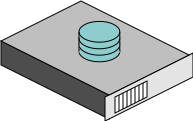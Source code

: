 <?xml version="1.0" encoding="UTF-8"?>
<dia:diagram xmlns:dia="http://www.lysator.liu.se/~alla/dia/">
  <dia:layer name="Server - 1U" visible="false" connectable="false">
    <dia:object type="Standard - Line" version="0" id="O0">
      <dia:attribute name="obj_pos">
        <dia:point val="5.3,7.3"/>
      </dia:attribute>
      <dia:attribute name="obj_bb">
        <dia:rectangle val="5.3,6.1;5.3,7.3"/>
      </dia:attribute>
      <dia:attribute name="conn_endpoints">
        <dia:point val="5.3,7.3"/>
        <dia:point val="5.3,6.1"/>
      </dia:attribute>
      <dia:attribute name="numcp">
        <dia:int val="1"/>
      </dia:attribute>
      <dia:attribute name="line_color">
        <dia:color val="#ffffffff"/>
      </dia:attribute>
      <dia:attribute name="line_width">
        <dia:real val="2.986e-38"/>
      </dia:attribute>
      <dia:connections>
        <dia:connection handle="0" to="O5" connection="6"/>
        <dia:connection handle="1" to="O5" connection="0"/>
      </dia:connections>
    </dia:object>
    <dia:object type="Standard - Polygon" version="0" id="O1">
      <dia:attribute name="obj_pos">
        <dia:point val="0.1,3.3"/>
      </dia:attribute>
      <dia:attribute name="obj_bb">
        <dia:rectangle val="0.1,3.3;5.5,6.4"/>
      </dia:attribute>
      <dia:attribute name="poly_points">
        <dia:point val="0.1,3.3"/>
        <dia:point val="5.5,6"/>
        <dia:point val="5.5,6.4"/>
        <dia:point val="0.1,3.7"/>
      </dia:attribute>
      <dia:attribute name="line_width">
        <dia:real val="0"/>
      </dia:attribute>
      <dia:attribute name="inner_color">
        <dia:color val="#4d4d4dff"/>
      </dia:attribute>
      <dia:attribute name="show_background">
        <dia:boolean val="true"/>
      </dia:attribute>
    </dia:object>
    <dia:object type="Standard - Polygon" version="0" id="O2">
      <dia:attribute name="obj_pos">
        <dia:point val="0.1,3.3"/>
      </dia:attribute>
      <dia:attribute name="obj_bb">
        <dia:rectangle val="0.1,1.3;9.5,6"/>
      </dia:attribute>
      <dia:attribute name="poly_points">
        <dia:point val="0.1,3.3"/>
        <dia:point val="4.1,1.3"/>
        <dia:point val="9.5,4"/>
        <dia:point val="5.5,6"/>
      </dia:attribute>
      <dia:attribute name="line_width">
        <dia:real val="0"/>
      </dia:attribute>
      <dia:attribute name="inner_color">
        <dia:color val="#bfbfbfff"/>
      </dia:attribute>
      <dia:attribute name="show_background">
        <dia:boolean val="true"/>
      </dia:attribute>
    </dia:object>
    <dia:object type="Standard - Polygon" version="0" id="O3">
      <dia:attribute name="obj_pos">
        <dia:point val="5.3,6.1"/>
      </dia:attribute>
      <dia:attribute name="obj_bb">
        <dia:rectangle val="5.3,3.9;9.7,6.5"/>
      </dia:attribute>
      <dia:attribute name="poly_points">
        <dia:point val="5.3,6.1"/>
        <dia:point val="9.7,3.9"/>
        <dia:point val="9.7,4.3"/>
        <dia:point val="5.3,6.5"/>
      </dia:attribute>
      <dia:attribute name="line_width">
        <dia:real val="0"/>
      </dia:attribute>
      <dia:attribute name="inner_color">
        <dia:color val="#e5e5e5ff"/>
      </dia:attribute>
      <dia:attribute name="show_background">
        <dia:boolean val="true"/>
      </dia:attribute>
    </dia:object>
  </dia:layer>
  <dia:layer name="Server - 3U" visible="true" connectable="true">
    <dia:object type="Standard - Polygon" version="0" id="O4">
      <dia:attribute name="obj_pos">
        <dia:point val="0.1,3.3"/>
      </dia:attribute>
      <dia:attribute name="obj_bb">
        <dia:rectangle val="0.1,3.3;5.5,7.2"/>
      </dia:attribute>
      <dia:attribute name="poly_points">
        <dia:point val="0.1,3.3"/>
        <dia:point val="5.5,6"/>
        <dia:point val="5.5,7.2"/>
        <dia:point val="0.1,4.5"/>
      </dia:attribute>
      <dia:attribute name="line_width">
        <dia:real val="0"/>
      </dia:attribute>
      <dia:attribute name="inner_color">
        <dia:color val="#4d4d4dff"/>
      </dia:attribute>
      <dia:attribute name="show_background">
        <dia:boolean val="true"/>
      </dia:attribute>
    </dia:object>
    <dia:object type="Standard - Polygon" version="0" id="O5">
      <dia:attribute name="obj_pos">
        <dia:point val="5.3,6.1"/>
      </dia:attribute>
      <dia:attribute name="obj_bb">
        <dia:rectangle val="5.3,3.9;9.7,7.3"/>
      </dia:attribute>
      <dia:attribute name="poly_points">
        <dia:point val="5.3,6.1"/>
        <dia:point val="9.7,3.9"/>
        <dia:point val="9.7,5.1"/>
        <dia:point val="5.3,7.3"/>
      </dia:attribute>
      <dia:attribute name="line_width">
        <dia:real val="0"/>
      </dia:attribute>
      <dia:attribute name="inner_color">
        <dia:color val="#e5e5e5ff"/>
      </dia:attribute>
      <dia:attribute name="show_background">
        <dia:boolean val="true"/>
      </dia:attribute>
    </dia:object>
    <dia:object type="Standard - Polygon" version="0" id="O6">
      <dia:attribute name="obj_pos">
        <dia:point val="0.1,3.3"/>
      </dia:attribute>
      <dia:attribute name="obj_bb">
        <dia:rectangle val="0.1,1.3;9.5,6"/>
      </dia:attribute>
      <dia:attribute name="poly_points">
        <dia:point val="0.1,3.3"/>
        <dia:point val="4.1,1.3"/>
        <dia:point val="9.5,4"/>
        <dia:point val="5.5,6"/>
      </dia:attribute>
      <dia:attribute name="line_width">
        <dia:real val="0"/>
      </dia:attribute>
      <dia:attribute name="inner_color">
        <dia:color val="#bfbfbfff"/>
      </dia:attribute>
      <dia:attribute name="show_background">
        <dia:boolean val="true"/>
      </dia:attribute>
    </dia:object>
    <dia:object type="Standard - Polygon" version="0" id="O7">
      <dia:attribute name="obj_pos">
        <dia:point val="5.8,6.1"/>
      </dia:attribute>
      <dia:attribute name="obj_bb">
        <dia:rectangle val="5.8,5.3;7.4,6.9"/>
      </dia:attribute>
      <dia:attribute name="poly_points">
        <dia:point val="5.8,6.1"/>
        <dia:point val="5.8,6.9"/>
        <dia:point val="7.4,6.1"/>
        <dia:point val="7.4,5.3"/>
      </dia:attribute>
      <dia:attribute name="line_width">
        <dia:real val="0"/>
      </dia:attribute>
      <dia:attribute name="show_background">
        <dia:boolean val="true"/>
      </dia:attribute>
    </dia:object>
    <dia:object type="Standard - Line" version="0" id="O8">
      <dia:attribute name="obj_pos">
        <dia:point val="6,6.8"/>
      </dia:attribute>
      <dia:attribute name="obj_bb">
        <dia:rectangle val="6,6;6,6.8"/>
      </dia:attribute>
      <dia:attribute name="conn_endpoints">
        <dia:point val="6,6.8"/>
        <dia:point val="6,6"/>
      </dia:attribute>
      <dia:attribute name="numcp">
        <dia:int val="1"/>
      </dia:attribute>
      <dia:attribute name="line_width">
        <dia:real val="0"/>
      </dia:attribute>
    </dia:object>
    <dia:object type="Standard - Line" version="0" id="O9">
      <dia:attribute name="obj_pos">
        <dia:point val="6.2,6.7"/>
      </dia:attribute>
      <dia:attribute name="obj_bb">
        <dia:rectangle val="6.2,5.9;6.2,6.7"/>
      </dia:attribute>
      <dia:attribute name="conn_endpoints">
        <dia:point val="6.2,6.7"/>
        <dia:point val="6.2,5.9"/>
      </dia:attribute>
      <dia:attribute name="numcp">
        <dia:int val="1"/>
      </dia:attribute>
      <dia:attribute name="line_width">
        <dia:real val="0"/>
      </dia:attribute>
    </dia:object>
    <dia:object type="Standard - Line" version="0" id="O10">
      <dia:attribute name="obj_pos">
        <dia:point val="6.4,6.6"/>
      </dia:attribute>
      <dia:attribute name="obj_bb">
        <dia:rectangle val="6.4,5.8;6.4,6.6"/>
      </dia:attribute>
      <dia:attribute name="conn_endpoints">
        <dia:point val="6.4,6.6"/>
        <dia:point val="6.4,5.8"/>
      </dia:attribute>
      <dia:attribute name="numcp">
        <dia:int val="1"/>
      </dia:attribute>
      <dia:attribute name="line_width">
        <dia:real val="0"/>
      </dia:attribute>
    </dia:object>
    <dia:object type="Standard - Line" version="0" id="O11">
      <dia:attribute name="obj_pos">
        <dia:point val="6.6,6.5"/>
      </dia:attribute>
      <dia:attribute name="obj_bb">
        <dia:rectangle val="6.6,5.7;6.6,6.5"/>
      </dia:attribute>
      <dia:attribute name="conn_endpoints">
        <dia:point val="6.6,6.5"/>
        <dia:point val="6.6,5.7"/>
      </dia:attribute>
      <dia:attribute name="numcp">
        <dia:int val="1"/>
      </dia:attribute>
      <dia:attribute name="line_width">
        <dia:real val="0"/>
      </dia:attribute>
      <dia:connections>
        <dia:connection handle="0" to="O7" connection="3"/>
        <dia:connection handle="1" to="O7" connection="7"/>
      </dia:connections>
    </dia:object>
    <dia:object type="Standard - Line" version="0" id="O12">
      <dia:attribute name="obj_pos">
        <dia:point val="6.8,6.4"/>
      </dia:attribute>
      <dia:attribute name="obj_bb">
        <dia:rectangle val="6.8,5.6;6.8,6.4"/>
      </dia:attribute>
      <dia:attribute name="conn_endpoints">
        <dia:point val="6.8,6.4"/>
        <dia:point val="6.8,5.6"/>
      </dia:attribute>
      <dia:attribute name="numcp">
        <dia:int val="1"/>
      </dia:attribute>
      <dia:attribute name="line_width">
        <dia:real val="0"/>
      </dia:attribute>
    </dia:object>
    <dia:object type="Standard - Line" version="0" id="O13">
      <dia:attribute name="obj_pos">
        <dia:point val="7,6.3"/>
      </dia:attribute>
      <dia:attribute name="obj_bb">
        <dia:rectangle val="7,5.5;7,6.3"/>
      </dia:attribute>
      <dia:attribute name="conn_endpoints">
        <dia:point val="7,6.3"/>
        <dia:point val="7,5.5"/>
      </dia:attribute>
      <dia:attribute name="numcp">
        <dia:int val="1"/>
      </dia:attribute>
      <dia:attribute name="line_width">
        <dia:real val="0"/>
      </dia:attribute>
    </dia:object>
    <dia:object type="Standard - Line" version="0" id="O14">
      <dia:attribute name="obj_pos">
        <dia:point val="7.2,6.2"/>
      </dia:attribute>
      <dia:attribute name="obj_bb">
        <dia:rectangle val="7.2,5.4;7.2,6.2"/>
      </dia:attribute>
      <dia:attribute name="conn_endpoints">
        <dia:point val="7.2,6.2"/>
        <dia:point val="7.2,5.4"/>
      </dia:attribute>
      <dia:attribute name="numcp">
        <dia:int val="1"/>
      </dia:attribute>
      <dia:attribute name="line_width">
        <dia:real val="0"/>
      </dia:attribute>
    </dia:object>
  </dia:layer>
  <dia:layer name="Storage" visible="true" connectable="true" active="true">
    <dia:group>
      <dia:attribute name="meta">
        <dia:composite type="dict"/>
      </dia:attribute>
      <dia:attribute name="matrix"/>
      <dia:object type="Standard - Ellipse" version="0" id="O15">
        <dia:attribute name="obj_pos">
          <dia:point val="4,3.3"/>
        </dia:attribute>
        <dia:attribute name="obj_bb">
          <dia:rectangle val="4,3.3;6.04,4.34"/>
        </dia:attribute>
        <dia:attribute name="elem_corner">
          <dia:point val="4,3.3"/>
        </dia:attribute>
        <dia:attribute name="elem_width">
          <dia:real val="2.04"/>
        </dia:attribute>
        <dia:attribute name="elem_height">
          <dia:real val="1.04"/>
        </dia:attribute>
        <dia:attribute name="border_width">
          <dia:real val="0"/>
        </dia:attribute>
        <dia:attribute name="inner_color">
          <dia:color val="#8dcdcdff"/>
        </dia:attribute>
      </dia:object>
      <dia:object type="Standard - Box" version="0" id="O16">
        <dia:attribute name="obj_pos">
          <dia:point val="4,2.82"/>
        </dia:attribute>
        <dia:attribute name="obj_bb">
          <dia:rectangle val="4,2.82;6.04,3.85"/>
        </dia:attribute>
        <dia:attribute name="elem_corner">
          <dia:point val="4,2.82"/>
        </dia:attribute>
        <dia:attribute name="elem_width">
          <dia:real val="2.04"/>
        </dia:attribute>
        <dia:attribute name="elem_height">
          <dia:real val="1.03"/>
        </dia:attribute>
        <dia:attribute name="border_width">
          <dia:real val="0"/>
        </dia:attribute>
        <dia:attribute name="border_color">
          <dia:color val="#bfbfbfff"/>
        </dia:attribute>
        <dia:attribute name="inner_color">
          <dia:color val="#8dcdcdff"/>
        </dia:attribute>
        <dia:attribute name="show_background">
          <dia:boolean val="true"/>
        </dia:attribute>
      </dia:object>
      <dia:object type="Standard - Ellipse" version="0" id="O17">
        <dia:attribute name="obj_pos">
          <dia:point val="4,2.95"/>
        </dia:attribute>
        <dia:attribute name="obj_bb">
          <dia:rectangle val="4,2.95;6.04,4.01"/>
        </dia:attribute>
        <dia:attribute name="elem_corner">
          <dia:point val="4,2.95"/>
        </dia:attribute>
        <dia:attribute name="elem_width">
          <dia:real val="2.04"/>
        </dia:attribute>
        <dia:attribute name="elem_height">
          <dia:real val="1.06"/>
        </dia:attribute>
        <dia:attribute name="border_width">
          <dia:real val="0"/>
        </dia:attribute>
        <dia:attribute name="inner_color">
          <dia:color val="#8dcdcdff"/>
        </dia:attribute>
      </dia:object>
      <dia:object type="Standard - Box" version="0" id="O18">
        <dia:attribute name="obj_pos">
          <dia:point val="4,3.12"/>
        </dia:attribute>
        <dia:attribute name="obj_bb">
          <dia:rectangle val="4,3.12;4.09,3.55"/>
        </dia:attribute>
        <dia:attribute name="elem_corner">
          <dia:point val="4,3.12"/>
        </dia:attribute>
        <dia:attribute name="elem_width">
          <dia:real val="0.09"/>
        </dia:attribute>
        <dia:attribute name="elem_height">
          <dia:real val="0.43"/>
        </dia:attribute>
        <dia:attribute name="border_width">
          <dia:real val="0"/>
        </dia:attribute>
        <dia:attribute name="border_color">
          <dia:color val="#bfbfbfff"/>
        </dia:attribute>
        <dia:attribute name="inner_color">
          <dia:color val="#8dcdcdff"/>
        </dia:attribute>
        <dia:attribute name="show_background">
          <dia:boolean val="true"/>
        </dia:attribute>
      </dia:object>
      <dia:object type="Standard - Box" version="0" id="O19">
        <dia:attribute name="obj_pos">
          <dia:point val="5.95,3.15"/>
        </dia:attribute>
        <dia:attribute name="obj_bb">
          <dia:rectangle val="5.95,3.15;6.04,3.55"/>
        </dia:attribute>
        <dia:attribute name="elem_corner">
          <dia:point val="5.95,3.15"/>
        </dia:attribute>
        <dia:attribute name="elem_width">
          <dia:real val="0.09"/>
        </dia:attribute>
        <dia:attribute name="elem_height">
          <dia:real val="0.4"/>
        </dia:attribute>
        <dia:attribute name="border_width">
          <dia:real val="0"/>
        </dia:attribute>
        <dia:attribute name="border_color">
          <dia:color val="#bfbfbfff"/>
        </dia:attribute>
        <dia:attribute name="inner_color">
          <dia:color val="#8dcdcdff"/>
        </dia:attribute>
        <dia:attribute name="show_background">
          <dia:boolean val="true"/>
        </dia:attribute>
      </dia:object>
      <dia:object type="Standard - Ellipse" version="0" id="O20">
        <dia:attribute name="obj_pos">
          <dia:point val="4,2.65"/>
        </dia:attribute>
        <dia:attribute name="obj_bb">
          <dia:rectangle val="4,2.65;6.04,3.69"/>
        </dia:attribute>
        <dia:attribute name="elem_corner">
          <dia:point val="4,2.65"/>
        </dia:attribute>
        <dia:attribute name="elem_width">
          <dia:real val="2.04"/>
        </dia:attribute>
        <dia:attribute name="elem_height">
          <dia:real val="1.04"/>
        </dia:attribute>
        <dia:attribute name="border_width">
          <dia:real val="0"/>
        </dia:attribute>
        <dia:attribute name="inner_color">
          <dia:color val="#8dcdcdff"/>
        </dia:attribute>
      </dia:object>
      <dia:object type="Standard - Box" version="0" id="O21">
        <dia:attribute name="obj_pos">
          <dia:point val="5.95,2.8"/>
        </dia:attribute>
        <dia:attribute name="obj_bb">
          <dia:rectangle val="5.95,2.8;6.04,3.16"/>
        </dia:attribute>
        <dia:attribute name="elem_corner">
          <dia:point val="5.95,2.8"/>
        </dia:attribute>
        <dia:attribute name="elem_width">
          <dia:real val="0.09"/>
        </dia:attribute>
        <dia:attribute name="elem_height">
          <dia:real val="0.36"/>
        </dia:attribute>
        <dia:attribute name="border_width">
          <dia:real val="0"/>
        </dia:attribute>
        <dia:attribute name="border_color">
          <dia:color val="#bfbfbfff"/>
        </dia:attribute>
        <dia:attribute name="inner_color">
          <dia:color val="#8dcdcdff"/>
        </dia:attribute>
        <dia:attribute name="show_background">
          <dia:boolean val="true"/>
        </dia:attribute>
      </dia:object>
      <dia:object type="Standard - Box" version="0" id="O22">
        <dia:attribute name="obj_pos">
          <dia:point val="4,2.82"/>
        </dia:attribute>
        <dia:attribute name="obj_bb">
          <dia:rectangle val="4,2.82;4.08,3.12"/>
        </dia:attribute>
        <dia:attribute name="elem_corner">
          <dia:point val="4,2.82"/>
        </dia:attribute>
        <dia:attribute name="elem_width">
          <dia:real val="0.08"/>
        </dia:attribute>
        <dia:attribute name="elem_height">
          <dia:real val="0.3"/>
        </dia:attribute>
        <dia:attribute name="border_width">
          <dia:real val="0"/>
        </dia:attribute>
        <dia:attribute name="border_color">
          <dia:color val="#bfbfbfff"/>
        </dia:attribute>
        <dia:attribute name="inner_color">
          <dia:color val="#8dcdcdff"/>
        </dia:attribute>
        <dia:attribute name="show_background">
          <dia:boolean val="true"/>
        </dia:attribute>
        <dia:connections>
          <dia:connection handle="0" to="O15" connection="3"/>
          <dia:connection handle="1" to="O23" connection="3"/>
        </dia:connections>
      </dia:object>
      <dia:object type="Standard - Ellipse" version="0" id="O23">
        <dia:attribute name="obj_pos">
          <dia:point val="4,2.32"/>
        </dia:attribute>
        <dia:attribute name="obj_bb">
          <dia:rectangle val="4,2.32;6.04,3.36"/>
        </dia:attribute>
        <dia:attribute name="elem_corner">
          <dia:point val="4,2.32"/>
        </dia:attribute>
        <dia:attribute name="elem_width">
          <dia:real val="2.04"/>
        </dia:attribute>
        <dia:attribute name="elem_height">
          <dia:real val="1.04"/>
        </dia:attribute>
        <dia:attribute name="border_width">
          <dia:real val="0"/>
        </dia:attribute>
        <dia:attribute name="inner_color">
          <dia:color val="#8dcdcdff"/>
        </dia:attribute>
        <dia:connections>
          <dia:connection handle="0" to="O15" connection="4"/>
          <dia:connection handle="1" to="O23" connection="4"/>
        </dia:connections>
      </dia:object>
      <dia:object type="Standard - Line" version="0" id="O24">
        <dia:attribute name="obj_pos">
          <dia:point val="4,3.82"/>
        </dia:attribute>
        <dia:attribute name="obj_bb">
          <dia:rectangle val="4,2.84;4,3.82"/>
        </dia:attribute>
        <dia:attribute name="conn_endpoints">
          <dia:point val="4,3.82"/>
          <dia:point val="4,2.84"/>
        </dia:attribute>
        <dia:attribute name="numcp">
          <dia:int val="1"/>
        </dia:attribute>
        <dia:attribute name="line_width">
          <dia:real val="0"/>
        </dia:attribute>
      </dia:object>
      <dia:object type="Standard - Line" version="0" id="O25">
        <dia:attribute name="obj_pos">
          <dia:point val="6.04,3.82"/>
        </dia:attribute>
        <dia:attribute name="obj_bb">
          <dia:rectangle val="6.04,2.84;6.04,3.82"/>
        </dia:attribute>
        <dia:attribute name="conn_endpoints">
          <dia:point val="6.04,3.82"/>
          <dia:point val="6.04,2.84"/>
        </dia:attribute>
        <dia:attribute name="numcp">
          <dia:int val="1"/>
        </dia:attribute>
        <dia:attribute name="line_width">
          <dia:real val="0"/>
        </dia:attribute>
      </dia:object>
    </dia:group>
  </dia:layer>
  <dia:layer name="Mail" visible="false" connectable="false">
    <dia:object type="Standard - Polygon" version="0" id="O26">
      <dia:attribute name="obj_pos">
        <dia:point val="4.8,2.4"/>
      </dia:attribute>
      <dia:attribute name="obj_bb">
        <dia:rectangle val="3.8,2.4;6,3.5"/>
      </dia:attribute>
      <dia:attribute name="poly_points">
        <dia:point val="4.8,2.4"/>
        <dia:point val="6,3"/>
        <dia:point val="5,3.5"/>
        <dia:point val="3.8,2.9"/>
      </dia:attribute>
      <dia:attribute name="line_width">
        <dia:real val="0"/>
      </dia:attribute>
      <dia:attribute name="inner_color">
        <dia:color val="#ffa500ff"/>
      </dia:attribute>
      <dia:attribute name="show_background">
        <dia:boolean val="true"/>
      </dia:attribute>
    </dia:object>
    <dia:object type="Standard - Polygon" version="0" id="O27">
      <dia:attribute name="obj_pos">
        <dia:point val="3.8,2.4"/>
      </dia:attribute>
      <dia:attribute name="obj_bb">
        <dia:rectangle val="3.8,1.9;4.8,2.9"/>
      </dia:attribute>
      <dia:attribute name="poly_points">
        <dia:point val="3.8,2.4"/>
        <dia:point val="4.8,1.9"/>
        <dia:point val="4.8,2.4"/>
        <dia:point val="3.8,2.9"/>
      </dia:attribute>
      <dia:attribute name="line_width">
        <dia:real val="0"/>
      </dia:attribute>
      <dia:attribute name="inner_color">
        <dia:color val="#ffd381ff"/>
      </dia:attribute>
      <dia:attribute name="show_background">
        <dia:boolean val="true"/>
      </dia:attribute>
    </dia:object>
    <dia:object type="Standard - Polygon" version="0" id="O28">
      <dia:attribute name="obj_pos">
        <dia:point val="4.8,1.9"/>
      </dia:attribute>
      <dia:attribute name="obj_bb">
        <dia:rectangle val="4.8,1.9;6,3"/>
      </dia:attribute>
      <dia:attribute name="poly_points">
        <dia:point val="4.8,1.9"/>
        <dia:point val="6,2.5"/>
        <dia:point val="6,3"/>
        <dia:point val="4.8,2.4"/>
      </dia:attribute>
      <dia:attribute name="line_width">
        <dia:real val="0"/>
      </dia:attribute>
      <dia:attribute name="inner_color">
        <dia:color val="#c47f00ff"/>
      </dia:attribute>
      <dia:attribute name="show_background">
        <dia:boolean val="true"/>
      </dia:attribute>
    </dia:object>
    <dia:group>
      <dia:attribute name="meta">
        <dia:composite type="dict"/>
      </dia:attribute>
      <dia:attribute name="matrix"/>
      <dia:object type="Standard - Polygon" version="0" id="O29">
        <dia:attribute name="obj_pos">
          <dia:point val="4.4,2.4"/>
        </dia:attribute>
        <dia:attribute name="obj_bb">
          <dia:rectangle val="4.4,2;5.2,3.1"/>
        </dia:attribute>
        <dia:attribute name="poly_points">
          <dia:point val="4.4,2.4"/>
          <dia:point val="5.2,2"/>
          <dia:point val="5.2,2.7"/>
          <dia:point val="4.4,3.1"/>
        </dia:attribute>
        <dia:attribute name="line_width">
          <dia:real val="0"/>
        </dia:attribute>
        <dia:attribute name="show_background">
          <dia:boolean val="true"/>
        </dia:attribute>
      </dia:object>
      <dia:object type="Standard - Polygon" version="0" id="O30">
        <dia:attribute name="obj_pos">
          <dia:point val="5.03,2.16"/>
        </dia:attribute>
        <dia:attribute name="obj_bb">
          <dia:rectangle val="5.03,2.1;5.15,2.26"/>
        </dia:attribute>
        <dia:attribute name="poly_points">
          <dia:point val="5.03,2.16"/>
          <dia:point val="5.15,2.1"/>
          <dia:point val="5.15,2.2"/>
          <dia:point val="5.03,2.26"/>
        </dia:attribute>
        <dia:attribute name="line_width">
          <dia:real val="0"/>
        </dia:attribute>
        <dia:attribute name="show_background">
          <dia:boolean val="true"/>
        </dia:attribute>
      </dia:object>
      <dia:object type="Standard - Polygon" version="0" id="O31">
        <dia:attribute name="obj_pos">
          <dia:point val="5.04,2.17"/>
        </dia:attribute>
        <dia:attribute name="obj_bb">
          <dia:rectangle val="5.04,2.12;5.14,2.24"/>
        </dia:attribute>
        <dia:attribute name="poly_points">
          <dia:point val="5.04,2.17"/>
          <dia:point val="5.14,2.12"/>
          <dia:point val="5.14,2.19"/>
          <dia:point val="5.04,2.24"/>
        </dia:attribute>
        <dia:attribute name="line_width">
          <dia:real val="0"/>
        </dia:attribute>
        <dia:attribute name="inner_color">
          <dia:color val="#ff0000ff"/>
        </dia:attribute>
        <dia:attribute name="show_background">
          <dia:boolean val="true"/>
        </dia:attribute>
      </dia:object>
      <dia:object type="Standard - Line" version="0" id="O32">
        <dia:attribute name="obj_pos">
          <dia:point val="4.66,2.58"/>
        </dia:attribute>
        <dia:attribute name="obj_bb">
          <dia:rectangle val="4.626,2.366;5.054,2.614"/>
        </dia:attribute>
        <dia:attribute name="conn_endpoints">
          <dia:point val="4.66,2.58"/>
          <dia:point val="5.02,2.4"/>
        </dia:attribute>
        <dia:attribute name="numcp">
          <dia:int val="1"/>
        </dia:attribute>
        <dia:attribute name="line_width">
          <dia:real val="0.051"/>
        </dia:attribute>
      </dia:object>
      <dia:object type="Standard - Line" version="0" id="O33">
        <dia:attribute name="obj_pos">
          <dia:point val="4.66,2.68"/>
        </dia:attribute>
        <dia:attribute name="obj_bb">
          <dia:rectangle val="4.626,2.466;5.054,2.714"/>
        </dia:attribute>
        <dia:attribute name="conn_endpoints">
          <dia:point val="4.66,2.68"/>
          <dia:point val="5.02,2.5"/>
        </dia:attribute>
        <dia:attribute name="numcp">
          <dia:int val="1"/>
        </dia:attribute>
        <dia:attribute name="line_width">
          <dia:real val="0.051"/>
        </dia:attribute>
      </dia:object>
      <dia:object type="Standard - Line" version="0" id="O34">
        <dia:attribute name="obj_pos">
          <dia:point val="4.66,2.78"/>
        </dia:attribute>
        <dia:attribute name="obj_bb">
          <dia:rectangle val="4.626,2.566;5.054,2.814"/>
        </dia:attribute>
        <dia:attribute name="conn_endpoints">
          <dia:point val="4.66,2.78"/>
          <dia:point val="5.02,2.6"/>
        </dia:attribute>
        <dia:attribute name="numcp">
          <dia:int val="1"/>
        </dia:attribute>
        <dia:attribute name="line_width">
          <dia:real val="0.051"/>
        </dia:attribute>
      </dia:object>
      <dia:object type="Standard - Line" version="0" id="O35">
        <dia:attribute name="obj_pos">
          <dia:point val="4.46,2.46"/>
        </dia:attribute>
        <dia:attribute name="obj_bb">
          <dia:rectangle val="4.426,2.346;4.654,2.494"/>
        </dia:attribute>
        <dia:attribute name="conn_endpoints">
          <dia:point val="4.46,2.46"/>
          <dia:point val="4.62,2.38"/>
        </dia:attribute>
        <dia:attribute name="numcp">
          <dia:int val="1"/>
        </dia:attribute>
        <dia:attribute name="line_width">
          <dia:real val="0.051"/>
        </dia:attribute>
      </dia:object>
    </dia:group>
    <dia:group>
      <dia:attribute name="meta">
        <dia:composite type="dict"/>
      </dia:attribute>
      <dia:attribute name="matrix"/>
      <dia:object type="Standard - Polygon" version="0" id="O36">
        <dia:attribute name="obj_pos">
          <dia:point val="4.6,2.5"/>
        </dia:attribute>
        <dia:attribute name="obj_bb">
          <dia:rectangle val="4.6,2.1;5.4,3.2"/>
        </dia:attribute>
        <dia:attribute name="poly_points">
          <dia:point val="4.6,2.5"/>
          <dia:point val="5.4,2.1"/>
          <dia:point val="5.4,2.8"/>
          <dia:point val="4.6,3.2"/>
        </dia:attribute>
        <dia:attribute name="line_width">
          <dia:real val="0"/>
        </dia:attribute>
        <dia:attribute name="show_background">
          <dia:boolean val="true"/>
        </dia:attribute>
      </dia:object>
      <dia:object type="Standard - Polygon" version="0" id="O37">
        <dia:attribute name="obj_pos">
          <dia:point val="5.23,2.26"/>
        </dia:attribute>
        <dia:attribute name="obj_bb">
          <dia:rectangle val="5.23,2.2;5.35,2.36"/>
        </dia:attribute>
        <dia:attribute name="poly_points">
          <dia:point val="5.23,2.26"/>
          <dia:point val="5.35,2.2"/>
          <dia:point val="5.35,2.3"/>
          <dia:point val="5.23,2.36"/>
        </dia:attribute>
        <dia:attribute name="line_width">
          <dia:real val="0"/>
        </dia:attribute>
        <dia:attribute name="show_background">
          <dia:boolean val="true"/>
        </dia:attribute>
      </dia:object>
      <dia:object type="Standard - Polygon" version="0" id="O38">
        <dia:attribute name="obj_pos">
          <dia:point val="5.24,2.27"/>
        </dia:attribute>
        <dia:attribute name="obj_bb">
          <dia:rectangle val="5.24,2.22;5.34,2.34"/>
        </dia:attribute>
        <dia:attribute name="poly_points">
          <dia:point val="5.24,2.27"/>
          <dia:point val="5.34,2.22"/>
          <dia:point val="5.34,2.29"/>
          <dia:point val="5.24,2.34"/>
        </dia:attribute>
        <dia:attribute name="line_width">
          <dia:real val="0"/>
        </dia:attribute>
        <dia:attribute name="inner_color">
          <dia:color val="#ff0000ff"/>
        </dia:attribute>
        <dia:attribute name="show_background">
          <dia:boolean val="true"/>
        </dia:attribute>
      </dia:object>
      <dia:object type="Standard - Line" version="0" id="O39">
        <dia:attribute name="obj_pos">
          <dia:point val="4.86,2.68"/>
        </dia:attribute>
        <dia:attribute name="obj_bb">
          <dia:rectangle val="4.826,2.466;5.254,2.714"/>
        </dia:attribute>
        <dia:attribute name="conn_endpoints">
          <dia:point val="4.86,2.68"/>
          <dia:point val="5.22,2.5"/>
        </dia:attribute>
        <dia:attribute name="numcp">
          <dia:int val="1"/>
        </dia:attribute>
        <dia:attribute name="line_width">
          <dia:real val="0.051"/>
        </dia:attribute>
      </dia:object>
      <dia:object type="Standard - Line" version="0" id="O40">
        <dia:attribute name="obj_pos">
          <dia:point val="4.86,2.78"/>
        </dia:attribute>
        <dia:attribute name="obj_bb">
          <dia:rectangle val="4.826,2.566;5.254,2.814"/>
        </dia:attribute>
        <dia:attribute name="conn_endpoints">
          <dia:point val="4.86,2.78"/>
          <dia:point val="5.22,2.6"/>
        </dia:attribute>
        <dia:attribute name="numcp">
          <dia:int val="1"/>
        </dia:attribute>
        <dia:attribute name="line_width">
          <dia:real val="0.051"/>
        </dia:attribute>
      </dia:object>
      <dia:object type="Standard - Line" version="0" id="O41">
        <dia:attribute name="obj_pos">
          <dia:point val="4.86,2.88"/>
        </dia:attribute>
        <dia:attribute name="obj_bb">
          <dia:rectangle val="4.826,2.666;5.254,2.914"/>
        </dia:attribute>
        <dia:attribute name="conn_endpoints">
          <dia:point val="4.86,2.88"/>
          <dia:point val="5.22,2.7"/>
        </dia:attribute>
        <dia:attribute name="numcp">
          <dia:int val="1"/>
        </dia:attribute>
        <dia:attribute name="line_width">
          <dia:real val="0.051"/>
        </dia:attribute>
      </dia:object>
      <dia:object type="Standard - Line" version="0" id="O42">
        <dia:attribute name="obj_pos">
          <dia:point val="4.66,2.56"/>
        </dia:attribute>
        <dia:attribute name="obj_bb">
          <dia:rectangle val="4.626,2.446;4.854,2.594"/>
        </dia:attribute>
        <dia:attribute name="conn_endpoints">
          <dia:point val="4.66,2.56"/>
          <dia:point val="4.82,2.48"/>
        </dia:attribute>
        <dia:attribute name="numcp">
          <dia:int val="1"/>
        </dia:attribute>
        <dia:attribute name="line_width">
          <dia:real val="0.051"/>
        </dia:attribute>
      </dia:object>
    </dia:group>
    <dia:group>
      <dia:attribute name="meta">
        <dia:composite type="dict"/>
      </dia:attribute>
      <dia:attribute name="matrix"/>
      <dia:object type="Standard - Polygon" version="0" id="O43">
        <dia:attribute name="obj_pos">
          <dia:point val="4.8,2.6"/>
        </dia:attribute>
        <dia:attribute name="obj_bb">
          <dia:rectangle val="4.8,2.2;5.6,3.3"/>
        </dia:attribute>
        <dia:attribute name="poly_points">
          <dia:point val="4.8,2.6"/>
          <dia:point val="5.6,2.2"/>
          <dia:point val="5.6,2.9"/>
          <dia:point val="4.8,3.3"/>
        </dia:attribute>
        <dia:attribute name="line_width">
          <dia:real val="0"/>
        </dia:attribute>
        <dia:attribute name="show_background">
          <dia:boolean val="true"/>
        </dia:attribute>
      </dia:object>
      <dia:object type="Standard - Polygon" version="0" id="O44">
        <dia:attribute name="obj_pos">
          <dia:point val="5.43,2.36"/>
        </dia:attribute>
        <dia:attribute name="obj_bb">
          <dia:rectangle val="5.43,2.3;5.55,2.46"/>
        </dia:attribute>
        <dia:attribute name="poly_points">
          <dia:point val="5.43,2.36"/>
          <dia:point val="5.55,2.3"/>
          <dia:point val="5.55,2.4"/>
          <dia:point val="5.43,2.46"/>
        </dia:attribute>
        <dia:attribute name="line_width">
          <dia:real val="0"/>
        </dia:attribute>
        <dia:attribute name="show_background">
          <dia:boolean val="true"/>
        </dia:attribute>
      </dia:object>
      <dia:object type="Standard - Polygon" version="0" id="O45">
        <dia:attribute name="obj_pos">
          <dia:point val="5.44,2.37"/>
        </dia:attribute>
        <dia:attribute name="obj_bb">
          <dia:rectangle val="5.44,2.32;5.54,2.44"/>
        </dia:attribute>
        <dia:attribute name="poly_points">
          <dia:point val="5.44,2.37"/>
          <dia:point val="5.54,2.32"/>
          <dia:point val="5.54,2.39"/>
          <dia:point val="5.44,2.44"/>
        </dia:attribute>
        <dia:attribute name="line_width">
          <dia:real val="0"/>
        </dia:attribute>
        <dia:attribute name="inner_color">
          <dia:color val="#ff0000ff"/>
        </dia:attribute>
        <dia:attribute name="show_background">
          <dia:boolean val="true"/>
        </dia:attribute>
      </dia:object>
      <dia:object type="Standard - Line" version="0" id="O46">
        <dia:attribute name="obj_pos">
          <dia:point val="5.06,2.78"/>
        </dia:attribute>
        <dia:attribute name="obj_bb">
          <dia:rectangle val="5.026,2.566;5.454,2.814"/>
        </dia:attribute>
        <dia:attribute name="conn_endpoints">
          <dia:point val="5.06,2.78"/>
          <dia:point val="5.42,2.6"/>
        </dia:attribute>
        <dia:attribute name="numcp">
          <dia:int val="1"/>
        </dia:attribute>
        <dia:attribute name="line_width">
          <dia:real val="0.051"/>
        </dia:attribute>
      </dia:object>
      <dia:object type="Standard - Line" version="0" id="O47">
        <dia:attribute name="obj_pos">
          <dia:point val="5.06,2.88"/>
        </dia:attribute>
        <dia:attribute name="obj_bb">
          <dia:rectangle val="5.026,2.666;5.454,2.914"/>
        </dia:attribute>
        <dia:attribute name="conn_endpoints">
          <dia:point val="5.06,2.88"/>
          <dia:point val="5.42,2.7"/>
        </dia:attribute>
        <dia:attribute name="numcp">
          <dia:int val="1"/>
        </dia:attribute>
        <dia:attribute name="line_width">
          <dia:real val="0.051"/>
        </dia:attribute>
      </dia:object>
      <dia:object type="Standard - Line" version="0" id="O48">
        <dia:attribute name="obj_pos">
          <dia:point val="5.06,2.98"/>
        </dia:attribute>
        <dia:attribute name="obj_bb">
          <dia:rectangle val="5.026,2.766;5.454,3.014"/>
        </dia:attribute>
        <dia:attribute name="conn_endpoints">
          <dia:point val="5.06,2.98"/>
          <dia:point val="5.42,2.8"/>
        </dia:attribute>
        <dia:attribute name="numcp">
          <dia:int val="1"/>
        </dia:attribute>
        <dia:attribute name="line_width">
          <dia:real val="0.051"/>
        </dia:attribute>
      </dia:object>
      <dia:object type="Standard - Line" version="0" id="O49">
        <dia:attribute name="obj_pos">
          <dia:point val="4.86,2.66"/>
        </dia:attribute>
        <dia:attribute name="obj_bb">
          <dia:rectangle val="4.826,2.546;5.054,2.694"/>
        </dia:attribute>
        <dia:attribute name="conn_endpoints">
          <dia:point val="4.86,2.66"/>
          <dia:point val="5.02,2.58"/>
        </dia:attribute>
        <dia:attribute name="numcp">
          <dia:int val="1"/>
        </dia:attribute>
        <dia:attribute name="line_width">
          <dia:real val="0.051"/>
        </dia:attribute>
      </dia:object>
    </dia:group>
    <dia:object type="Standard - Polygon" version="0" id="O50">
      <dia:attribute name="obj_pos">
        <dia:point val="5,3"/>
      </dia:attribute>
      <dia:attribute name="obj_bb">
        <dia:rectangle val="5,2.5;6,3.5"/>
      </dia:attribute>
      <dia:attribute name="poly_points">
        <dia:point val="5,3"/>
        <dia:point val="6,2.5"/>
        <dia:point val="6,3"/>
        <dia:point val="5,3.5"/>
      </dia:attribute>
      <dia:attribute name="line_width">
        <dia:real val="0"/>
      </dia:attribute>
      <dia:attribute name="inner_color">
        <dia:color val="#ffd381ff"/>
      </dia:attribute>
      <dia:attribute name="show_background">
        <dia:boolean val="true"/>
      </dia:attribute>
    </dia:object>
    <dia:object type="Standard - Polygon" version="0" id="O51">
      <dia:attribute name="obj_pos">
        <dia:point val="3.8,2.4"/>
      </dia:attribute>
      <dia:attribute name="obj_bb">
        <dia:rectangle val="3.8,2.4;5,3.5"/>
      </dia:attribute>
      <dia:attribute name="poly_points">
        <dia:point val="3.8,2.4"/>
        <dia:point val="5,3"/>
        <dia:point val="5,3.5"/>
        <dia:point val="3.8,2.9"/>
      </dia:attribute>
      <dia:attribute name="line_width">
        <dia:real val="0"/>
      </dia:attribute>
      <dia:attribute name="inner_color">
        <dia:color val="#c47f00ff"/>
      </dia:attribute>
      <dia:attribute name="show_background">
        <dia:boolean val="true"/>
      </dia:attribute>
    </dia:object>
    <dia:object type="Standard - Polygon" version="0" id="O52">
      <dia:attribute name="obj_pos">
        <dia:point val="3.5,3.1"/>
      </dia:attribute>
      <dia:attribute name="obj_bb">
        <dia:rectangle val="2.5,3.1;4.7,4.2"/>
      </dia:attribute>
      <dia:attribute name="poly_points">
        <dia:point val="3.5,3.1"/>
        <dia:point val="4.7,3.7"/>
        <dia:point val="3.7,4.2"/>
        <dia:point val="2.5,3.6"/>
      </dia:attribute>
      <dia:attribute name="line_width">
        <dia:real val="0"/>
      </dia:attribute>
      <dia:attribute name="inner_color">
        <dia:color val="#ffa500ff"/>
      </dia:attribute>
      <dia:attribute name="show_background">
        <dia:boolean val="true"/>
      </dia:attribute>
    </dia:object>
    <dia:object type="Standard - Polygon" version="0" id="O53">
      <dia:attribute name="obj_pos">
        <dia:point val="2.5,3.1"/>
      </dia:attribute>
      <dia:attribute name="obj_bb">
        <dia:rectangle val="2.5,2.6;3.5,3.6"/>
      </dia:attribute>
      <dia:attribute name="poly_points">
        <dia:point val="2.5,3.1"/>
        <dia:point val="3.5,2.6"/>
        <dia:point val="3.5,3.1"/>
        <dia:point val="2.5,3.6"/>
      </dia:attribute>
      <dia:attribute name="line_width">
        <dia:real val="0"/>
      </dia:attribute>
      <dia:attribute name="inner_color">
        <dia:color val="#ffd381ff"/>
      </dia:attribute>
      <dia:attribute name="show_background">
        <dia:boolean val="true"/>
      </dia:attribute>
    </dia:object>
    <dia:object type="Standard - Polygon" version="0" id="O54">
      <dia:attribute name="obj_pos">
        <dia:point val="3.5,2.6"/>
      </dia:attribute>
      <dia:attribute name="obj_bb">
        <dia:rectangle val="3.5,2.6;4.7,3.7"/>
      </dia:attribute>
      <dia:attribute name="poly_points">
        <dia:point val="3.5,2.6"/>
        <dia:point val="4.7,3.2"/>
        <dia:point val="4.7,3.7"/>
        <dia:point val="3.5,3.1"/>
      </dia:attribute>
      <dia:attribute name="line_width">
        <dia:real val="0"/>
      </dia:attribute>
      <dia:attribute name="inner_color">
        <dia:color val="#c47f00ff"/>
      </dia:attribute>
      <dia:attribute name="show_background">
        <dia:boolean val="true"/>
      </dia:attribute>
    </dia:object>
    <dia:object type="Standard - Polygon" version="0" id="O55">
      <dia:attribute name="obj_pos">
        <dia:point val="3.7,3.7"/>
      </dia:attribute>
      <dia:attribute name="obj_bb">
        <dia:rectangle val="3.7,3.2;4.7,4.2"/>
      </dia:attribute>
      <dia:attribute name="poly_points">
        <dia:point val="3.7,3.7"/>
        <dia:point val="4.7,3.2"/>
        <dia:point val="4.7,3.7"/>
        <dia:point val="3.7,4.2"/>
      </dia:attribute>
      <dia:attribute name="line_width">
        <dia:real val="0"/>
      </dia:attribute>
      <dia:attribute name="inner_color">
        <dia:color val="#ffd381ff"/>
      </dia:attribute>
      <dia:attribute name="show_background">
        <dia:boolean val="true"/>
      </dia:attribute>
    </dia:object>
    <dia:group>
      <dia:attribute name="meta">
        <dia:composite type="dict"/>
      </dia:attribute>
      <dia:attribute name="matrix"/>
      <dia:object type="Standard - Polygon" version="0" id="O56">
        <dia:attribute name="obj_pos">
          <dia:point val="2.7,2.9"/>
        </dia:attribute>
        <dia:attribute name="obj_bb">
          <dia:rectangle val="2.7,2.5;3.5,3.6"/>
        </dia:attribute>
        <dia:attribute name="poly_points">
          <dia:point val="2.7,2.9"/>
          <dia:point val="3.5,2.5"/>
          <dia:point val="3.5,3.2"/>
          <dia:point val="2.7,3.6"/>
        </dia:attribute>
        <dia:attribute name="line_width">
          <dia:real val="0"/>
        </dia:attribute>
        <dia:attribute name="show_background">
          <dia:boolean val="true"/>
        </dia:attribute>
      </dia:object>
      <dia:object type="Standard - Polygon" version="0" id="O57">
        <dia:attribute name="obj_pos">
          <dia:point val="3.33,2.66"/>
        </dia:attribute>
        <dia:attribute name="obj_bb">
          <dia:rectangle val="3.33,2.6;3.45,2.76"/>
        </dia:attribute>
        <dia:attribute name="poly_points">
          <dia:point val="3.33,2.66"/>
          <dia:point val="3.45,2.6"/>
          <dia:point val="3.45,2.7"/>
          <dia:point val="3.33,2.76"/>
        </dia:attribute>
        <dia:attribute name="line_width">
          <dia:real val="0"/>
        </dia:attribute>
        <dia:attribute name="show_background">
          <dia:boolean val="true"/>
        </dia:attribute>
      </dia:object>
      <dia:object type="Standard - Polygon" version="0" id="O58">
        <dia:attribute name="obj_pos">
          <dia:point val="3.34,2.67"/>
        </dia:attribute>
        <dia:attribute name="obj_bb">
          <dia:rectangle val="3.34,2.62;3.44,2.74"/>
        </dia:attribute>
        <dia:attribute name="poly_points">
          <dia:point val="3.34,2.67"/>
          <dia:point val="3.44,2.62"/>
          <dia:point val="3.44,2.69"/>
          <dia:point val="3.34,2.74"/>
        </dia:attribute>
        <dia:attribute name="line_width">
          <dia:real val="0"/>
        </dia:attribute>
        <dia:attribute name="inner_color">
          <dia:color val="#ff0000ff"/>
        </dia:attribute>
        <dia:attribute name="show_background">
          <dia:boolean val="true"/>
        </dia:attribute>
      </dia:object>
      <dia:object type="Standard - Line" version="0" id="O59">
        <dia:attribute name="obj_pos">
          <dia:point val="2.96,3.08"/>
        </dia:attribute>
        <dia:attribute name="obj_bb">
          <dia:rectangle val="2.926,2.866;3.354,3.114"/>
        </dia:attribute>
        <dia:attribute name="conn_endpoints">
          <dia:point val="2.96,3.08"/>
          <dia:point val="3.32,2.9"/>
        </dia:attribute>
        <dia:attribute name="numcp">
          <dia:int val="1"/>
        </dia:attribute>
        <dia:attribute name="line_width">
          <dia:real val="0.051"/>
        </dia:attribute>
      </dia:object>
      <dia:object type="Standard - Line" version="0" id="O60">
        <dia:attribute name="obj_pos">
          <dia:point val="2.96,3.18"/>
        </dia:attribute>
        <dia:attribute name="obj_bb">
          <dia:rectangle val="2.926,2.966;3.354,3.214"/>
        </dia:attribute>
        <dia:attribute name="conn_endpoints">
          <dia:point val="2.96,3.18"/>
          <dia:point val="3.32,3"/>
        </dia:attribute>
        <dia:attribute name="numcp">
          <dia:int val="1"/>
        </dia:attribute>
        <dia:attribute name="line_width">
          <dia:real val="0.051"/>
        </dia:attribute>
      </dia:object>
      <dia:object type="Standard - Line" version="0" id="O61">
        <dia:attribute name="obj_pos">
          <dia:point val="2.96,3.28"/>
        </dia:attribute>
        <dia:attribute name="obj_bb">
          <dia:rectangle val="2.926,3.066;3.354,3.314"/>
        </dia:attribute>
        <dia:attribute name="conn_endpoints">
          <dia:point val="2.96,3.28"/>
          <dia:point val="3.32,3.1"/>
        </dia:attribute>
        <dia:attribute name="numcp">
          <dia:int val="1"/>
        </dia:attribute>
        <dia:attribute name="line_width">
          <dia:real val="0.051"/>
        </dia:attribute>
      </dia:object>
      <dia:object type="Standard - Line" version="0" id="O62">
        <dia:attribute name="obj_pos">
          <dia:point val="2.76,2.96"/>
        </dia:attribute>
        <dia:attribute name="obj_bb">
          <dia:rectangle val="2.726,2.846;2.954,2.994"/>
        </dia:attribute>
        <dia:attribute name="conn_endpoints">
          <dia:point val="2.76,2.96"/>
          <dia:point val="2.92,2.88"/>
        </dia:attribute>
        <dia:attribute name="numcp">
          <dia:int val="1"/>
        </dia:attribute>
        <dia:attribute name="line_width">
          <dia:real val="0.051"/>
        </dia:attribute>
      </dia:object>
    </dia:group>
    <dia:group>
      <dia:attribute name="meta">
        <dia:composite type="dict"/>
      </dia:attribute>
      <dia:attribute name="matrix"/>
      <dia:object type="Standard - Polygon" version="0" id="O63">
        <dia:attribute name="obj_pos">
          <dia:point val="2.9,3"/>
        </dia:attribute>
        <dia:attribute name="obj_bb">
          <dia:rectangle val="2.9,2.6;3.7,3.7"/>
        </dia:attribute>
        <dia:attribute name="poly_points">
          <dia:point val="2.9,3"/>
          <dia:point val="3.7,2.6"/>
          <dia:point val="3.7,3.3"/>
          <dia:point val="2.9,3.7"/>
        </dia:attribute>
        <dia:attribute name="line_width">
          <dia:real val="0"/>
        </dia:attribute>
        <dia:attribute name="show_background">
          <dia:boolean val="true"/>
        </dia:attribute>
      </dia:object>
      <dia:object type="Standard - Polygon" version="0" id="O64">
        <dia:attribute name="obj_pos">
          <dia:point val="3.53,2.76"/>
        </dia:attribute>
        <dia:attribute name="obj_bb">
          <dia:rectangle val="3.53,2.7;3.65,2.86"/>
        </dia:attribute>
        <dia:attribute name="poly_points">
          <dia:point val="3.53,2.76"/>
          <dia:point val="3.65,2.7"/>
          <dia:point val="3.65,2.8"/>
          <dia:point val="3.53,2.86"/>
        </dia:attribute>
        <dia:attribute name="line_width">
          <dia:real val="0"/>
        </dia:attribute>
        <dia:attribute name="show_background">
          <dia:boolean val="true"/>
        </dia:attribute>
      </dia:object>
      <dia:object type="Standard - Polygon" version="0" id="O65">
        <dia:attribute name="obj_pos">
          <dia:point val="3.54,2.77"/>
        </dia:attribute>
        <dia:attribute name="obj_bb">
          <dia:rectangle val="3.54,2.72;3.64,2.84"/>
        </dia:attribute>
        <dia:attribute name="poly_points">
          <dia:point val="3.54,2.77"/>
          <dia:point val="3.64,2.72"/>
          <dia:point val="3.64,2.79"/>
          <dia:point val="3.54,2.84"/>
        </dia:attribute>
        <dia:attribute name="line_width">
          <dia:real val="0"/>
        </dia:attribute>
        <dia:attribute name="inner_color">
          <dia:color val="#ff0000ff"/>
        </dia:attribute>
        <dia:attribute name="show_background">
          <dia:boolean val="true"/>
        </dia:attribute>
      </dia:object>
      <dia:object type="Standard - Line" version="0" id="O66">
        <dia:attribute name="obj_pos">
          <dia:point val="3.16,3.18"/>
        </dia:attribute>
        <dia:attribute name="obj_bb">
          <dia:rectangle val="3.126,2.966;3.554,3.214"/>
        </dia:attribute>
        <dia:attribute name="conn_endpoints">
          <dia:point val="3.16,3.18"/>
          <dia:point val="3.52,3"/>
        </dia:attribute>
        <dia:attribute name="numcp">
          <dia:int val="1"/>
        </dia:attribute>
        <dia:attribute name="line_width">
          <dia:real val="0.051"/>
        </dia:attribute>
      </dia:object>
      <dia:object type="Standard - Line" version="0" id="O67">
        <dia:attribute name="obj_pos">
          <dia:point val="3.16,3.28"/>
        </dia:attribute>
        <dia:attribute name="obj_bb">
          <dia:rectangle val="3.126,3.066;3.554,3.314"/>
        </dia:attribute>
        <dia:attribute name="conn_endpoints">
          <dia:point val="3.16,3.28"/>
          <dia:point val="3.52,3.1"/>
        </dia:attribute>
        <dia:attribute name="numcp">
          <dia:int val="1"/>
        </dia:attribute>
        <dia:attribute name="line_width">
          <dia:real val="0.051"/>
        </dia:attribute>
      </dia:object>
      <dia:object type="Standard - Line" version="0" id="O68">
        <dia:attribute name="obj_pos">
          <dia:point val="3.16,3.38"/>
        </dia:attribute>
        <dia:attribute name="obj_bb">
          <dia:rectangle val="3.126,3.166;3.554,3.414"/>
        </dia:attribute>
        <dia:attribute name="conn_endpoints">
          <dia:point val="3.16,3.38"/>
          <dia:point val="3.52,3.2"/>
        </dia:attribute>
        <dia:attribute name="numcp">
          <dia:int val="1"/>
        </dia:attribute>
        <dia:attribute name="line_width">
          <dia:real val="0.051"/>
        </dia:attribute>
      </dia:object>
      <dia:object type="Standard - Line" version="0" id="O69">
        <dia:attribute name="obj_pos">
          <dia:point val="2.96,3.06"/>
        </dia:attribute>
        <dia:attribute name="obj_bb">
          <dia:rectangle val="2.926,2.946;3.154,3.094"/>
        </dia:attribute>
        <dia:attribute name="conn_endpoints">
          <dia:point val="2.96,3.06"/>
          <dia:point val="3.12,2.98"/>
        </dia:attribute>
        <dia:attribute name="numcp">
          <dia:int val="1"/>
        </dia:attribute>
        <dia:attribute name="line_width">
          <dia:real val="0.051"/>
        </dia:attribute>
      </dia:object>
    </dia:group>
    <dia:group>
      <dia:attribute name="meta">
        <dia:composite type="dict"/>
      </dia:attribute>
      <dia:attribute name="matrix"/>
      <dia:object type="Standard - Polygon" version="0" id="O70">
        <dia:attribute name="obj_pos">
          <dia:point val="3.1,3.1"/>
        </dia:attribute>
        <dia:attribute name="obj_bb">
          <dia:rectangle val="3.1,2.7;3.9,3.8"/>
        </dia:attribute>
        <dia:attribute name="poly_points">
          <dia:point val="3.1,3.1"/>
          <dia:point val="3.9,2.7"/>
          <dia:point val="3.9,3.4"/>
          <dia:point val="3.1,3.8"/>
        </dia:attribute>
        <dia:attribute name="line_width">
          <dia:real val="0"/>
        </dia:attribute>
        <dia:attribute name="show_background">
          <dia:boolean val="true"/>
        </dia:attribute>
      </dia:object>
      <dia:object type="Standard - Polygon" version="0" id="O71">
        <dia:attribute name="obj_pos">
          <dia:point val="3.73,2.86"/>
        </dia:attribute>
        <dia:attribute name="obj_bb">
          <dia:rectangle val="3.73,2.8;3.85,2.96"/>
        </dia:attribute>
        <dia:attribute name="poly_points">
          <dia:point val="3.73,2.86"/>
          <dia:point val="3.85,2.8"/>
          <dia:point val="3.85,2.9"/>
          <dia:point val="3.73,2.96"/>
        </dia:attribute>
        <dia:attribute name="line_width">
          <dia:real val="0"/>
        </dia:attribute>
        <dia:attribute name="show_background">
          <dia:boolean val="true"/>
        </dia:attribute>
      </dia:object>
      <dia:object type="Standard - Polygon" version="0" id="O72">
        <dia:attribute name="obj_pos">
          <dia:point val="3.74,2.87"/>
        </dia:attribute>
        <dia:attribute name="obj_bb">
          <dia:rectangle val="3.74,2.82;3.84,2.94"/>
        </dia:attribute>
        <dia:attribute name="poly_points">
          <dia:point val="3.74,2.87"/>
          <dia:point val="3.84,2.82"/>
          <dia:point val="3.84,2.89"/>
          <dia:point val="3.74,2.94"/>
        </dia:attribute>
        <dia:attribute name="line_width">
          <dia:real val="0"/>
        </dia:attribute>
        <dia:attribute name="inner_color">
          <dia:color val="#ff0000ff"/>
        </dia:attribute>
        <dia:attribute name="show_background">
          <dia:boolean val="true"/>
        </dia:attribute>
      </dia:object>
      <dia:object type="Standard - Line" version="0" id="O73">
        <dia:attribute name="obj_pos">
          <dia:point val="3.36,3.28"/>
        </dia:attribute>
        <dia:attribute name="obj_bb">
          <dia:rectangle val="3.326,3.066;3.754,3.314"/>
        </dia:attribute>
        <dia:attribute name="conn_endpoints">
          <dia:point val="3.36,3.28"/>
          <dia:point val="3.72,3.1"/>
        </dia:attribute>
        <dia:attribute name="numcp">
          <dia:int val="1"/>
        </dia:attribute>
        <dia:attribute name="line_width">
          <dia:real val="0.051"/>
        </dia:attribute>
      </dia:object>
      <dia:object type="Standard - Line" version="0" id="O74">
        <dia:attribute name="obj_pos">
          <dia:point val="3.36,3.38"/>
        </dia:attribute>
        <dia:attribute name="obj_bb">
          <dia:rectangle val="3.326,3.166;3.754,3.414"/>
        </dia:attribute>
        <dia:attribute name="conn_endpoints">
          <dia:point val="3.36,3.38"/>
          <dia:point val="3.72,3.2"/>
        </dia:attribute>
        <dia:attribute name="numcp">
          <dia:int val="1"/>
        </dia:attribute>
        <dia:attribute name="line_width">
          <dia:real val="0.051"/>
        </dia:attribute>
      </dia:object>
      <dia:object type="Standard - Line" version="0" id="O75">
        <dia:attribute name="obj_pos">
          <dia:point val="3.36,3.48"/>
        </dia:attribute>
        <dia:attribute name="obj_bb">
          <dia:rectangle val="3.326,3.266;3.754,3.514"/>
        </dia:attribute>
        <dia:attribute name="conn_endpoints">
          <dia:point val="3.36,3.48"/>
          <dia:point val="3.72,3.3"/>
        </dia:attribute>
        <dia:attribute name="numcp">
          <dia:int val="1"/>
        </dia:attribute>
        <dia:attribute name="line_width">
          <dia:real val="0.051"/>
        </dia:attribute>
      </dia:object>
      <dia:object type="Standard - Line" version="0" id="O76">
        <dia:attribute name="obj_pos">
          <dia:point val="3.16,3.16"/>
        </dia:attribute>
        <dia:attribute name="obj_bb">
          <dia:rectangle val="3.126,3.046;3.354,3.194"/>
        </dia:attribute>
        <dia:attribute name="conn_endpoints">
          <dia:point val="3.16,3.16"/>
          <dia:point val="3.32,3.08"/>
        </dia:attribute>
        <dia:attribute name="numcp">
          <dia:int val="1"/>
        </dia:attribute>
        <dia:attribute name="line_width">
          <dia:real val="0.051"/>
        </dia:attribute>
      </dia:object>
    </dia:group>
    <dia:group>
      <dia:attribute name="meta">
        <dia:composite type="dict"/>
      </dia:attribute>
      <dia:attribute name="matrix"/>
      <dia:object type="Standard - Polygon" version="0" id="O77">
        <dia:attribute name="obj_pos">
          <dia:point val="3.3,3.2"/>
        </dia:attribute>
        <dia:attribute name="obj_bb">
          <dia:rectangle val="3.3,2.8;4.1,3.9"/>
        </dia:attribute>
        <dia:attribute name="poly_points">
          <dia:point val="3.3,3.2"/>
          <dia:point val="4.1,2.8"/>
          <dia:point val="4.1,3.5"/>
          <dia:point val="3.3,3.9"/>
        </dia:attribute>
        <dia:attribute name="line_width">
          <dia:real val="0"/>
        </dia:attribute>
        <dia:attribute name="show_background">
          <dia:boolean val="true"/>
        </dia:attribute>
      </dia:object>
      <dia:object type="Standard - Polygon" version="0" id="O78">
        <dia:attribute name="obj_pos">
          <dia:point val="3.93,2.96"/>
        </dia:attribute>
        <dia:attribute name="obj_bb">
          <dia:rectangle val="3.93,2.9;4.05,3.06"/>
        </dia:attribute>
        <dia:attribute name="poly_points">
          <dia:point val="3.93,2.96"/>
          <dia:point val="4.05,2.9"/>
          <dia:point val="4.05,3"/>
          <dia:point val="3.93,3.06"/>
        </dia:attribute>
        <dia:attribute name="line_width">
          <dia:real val="0"/>
        </dia:attribute>
        <dia:attribute name="show_background">
          <dia:boolean val="true"/>
        </dia:attribute>
      </dia:object>
      <dia:object type="Standard - Polygon" version="0" id="O79">
        <dia:attribute name="obj_pos">
          <dia:point val="3.94,2.97"/>
        </dia:attribute>
        <dia:attribute name="obj_bb">
          <dia:rectangle val="3.94,2.92;4.04,3.04"/>
        </dia:attribute>
        <dia:attribute name="poly_points">
          <dia:point val="3.94,2.97"/>
          <dia:point val="4.04,2.92"/>
          <dia:point val="4.04,2.99"/>
          <dia:point val="3.94,3.04"/>
        </dia:attribute>
        <dia:attribute name="line_width">
          <dia:real val="0"/>
        </dia:attribute>
        <dia:attribute name="inner_color">
          <dia:color val="#ff0000ff"/>
        </dia:attribute>
        <dia:attribute name="show_background">
          <dia:boolean val="true"/>
        </dia:attribute>
      </dia:object>
      <dia:object type="Standard - Line" version="0" id="O80">
        <dia:attribute name="obj_pos">
          <dia:point val="3.56,3.38"/>
        </dia:attribute>
        <dia:attribute name="obj_bb">
          <dia:rectangle val="3.526,3.166;3.954,3.414"/>
        </dia:attribute>
        <dia:attribute name="conn_endpoints">
          <dia:point val="3.56,3.38"/>
          <dia:point val="3.92,3.2"/>
        </dia:attribute>
        <dia:attribute name="numcp">
          <dia:int val="1"/>
        </dia:attribute>
        <dia:attribute name="line_width">
          <dia:real val="0.051"/>
        </dia:attribute>
      </dia:object>
      <dia:object type="Standard - Line" version="0" id="O81">
        <dia:attribute name="obj_pos">
          <dia:point val="3.56,3.48"/>
        </dia:attribute>
        <dia:attribute name="obj_bb">
          <dia:rectangle val="3.526,3.266;3.954,3.514"/>
        </dia:attribute>
        <dia:attribute name="conn_endpoints">
          <dia:point val="3.56,3.48"/>
          <dia:point val="3.92,3.3"/>
        </dia:attribute>
        <dia:attribute name="numcp">
          <dia:int val="1"/>
        </dia:attribute>
        <dia:attribute name="line_width">
          <dia:real val="0.051"/>
        </dia:attribute>
      </dia:object>
      <dia:object type="Standard - Line" version="0" id="O82">
        <dia:attribute name="obj_pos">
          <dia:point val="3.56,3.58"/>
        </dia:attribute>
        <dia:attribute name="obj_bb">
          <dia:rectangle val="3.526,3.366;3.954,3.614"/>
        </dia:attribute>
        <dia:attribute name="conn_endpoints">
          <dia:point val="3.56,3.58"/>
          <dia:point val="3.92,3.4"/>
        </dia:attribute>
        <dia:attribute name="numcp">
          <dia:int val="1"/>
        </dia:attribute>
        <dia:attribute name="line_width">
          <dia:real val="0.051"/>
        </dia:attribute>
      </dia:object>
      <dia:object type="Standard - Line" version="0" id="O83">
        <dia:attribute name="obj_pos">
          <dia:point val="3.36,3.26"/>
        </dia:attribute>
        <dia:attribute name="obj_bb">
          <dia:rectangle val="3.326,3.146;3.554,3.294"/>
        </dia:attribute>
        <dia:attribute name="conn_endpoints">
          <dia:point val="3.36,3.26"/>
          <dia:point val="3.52,3.18"/>
        </dia:attribute>
        <dia:attribute name="numcp">
          <dia:int val="1"/>
        </dia:attribute>
        <dia:attribute name="line_width">
          <dia:real val="0.051"/>
        </dia:attribute>
      </dia:object>
    </dia:group>
    <dia:object type="Standard - Polygon" version="0" id="O84">
      <dia:attribute name="obj_pos">
        <dia:point val="2.5,3.1"/>
      </dia:attribute>
      <dia:attribute name="obj_bb">
        <dia:rectangle val="2.5,3.1;3.7,4.2"/>
      </dia:attribute>
      <dia:attribute name="poly_points">
        <dia:point val="2.5,3.1"/>
        <dia:point val="3.7,3.7"/>
        <dia:point val="3.7,4.2"/>
        <dia:point val="2.5,3.6"/>
      </dia:attribute>
      <dia:attribute name="line_width">
        <dia:real val="0"/>
      </dia:attribute>
      <dia:attribute name="inner_color">
        <dia:color val="#c47f00ff"/>
      </dia:attribute>
      <dia:attribute name="show_background">
        <dia:boolean val="true"/>
      </dia:attribute>
    </dia:object>
    <dia:group>
      <dia:attribute name="meta">
        <dia:composite type="dict"/>
      </dia:attribute>
      <dia:attribute name="matrix"/>
      <dia:object type="Standard - Polygon" version="0" id="O85">
        <dia:attribute name="obj_pos">
          <dia:point val="3.55,2.8"/>
        </dia:attribute>
        <dia:attribute name="obj_bb">
          <dia:rectangle val="3.55,2.4;4.35,3.5"/>
        </dia:attribute>
        <dia:attribute name="poly_points">
          <dia:point val="3.55,2.8"/>
          <dia:point val="4.35,2.4"/>
          <dia:point val="4.35,3.1"/>
          <dia:point val="3.55,3.5"/>
        </dia:attribute>
        <dia:attribute name="line_width">
          <dia:real val="0"/>
        </dia:attribute>
        <dia:attribute name="show_background">
          <dia:boolean val="true"/>
        </dia:attribute>
      </dia:object>
      <dia:object type="Standard - Polygon" version="0" id="O86">
        <dia:attribute name="obj_pos">
          <dia:point val="4.18,2.56"/>
        </dia:attribute>
        <dia:attribute name="obj_bb">
          <dia:rectangle val="4.18,2.5;4.3,2.66"/>
        </dia:attribute>
        <dia:attribute name="poly_points">
          <dia:point val="4.18,2.56"/>
          <dia:point val="4.3,2.5"/>
          <dia:point val="4.3,2.6"/>
          <dia:point val="4.18,2.66"/>
        </dia:attribute>
        <dia:attribute name="line_width">
          <dia:real val="0"/>
        </dia:attribute>
        <dia:attribute name="show_background">
          <dia:boolean val="true"/>
        </dia:attribute>
      </dia:object>
      <dia:object type="Standard - Polygon" version="0" id="O87">
        <dia:attribute name="obj_pos">
          <dia:point val="4.19,2.57"/>
        </dia:attribute>
        <dia:attribute name="obj_bb">
          <dia:rectangle val="4.19,2.52;4.29,2.64"/>
        </dia:attribute>
        <dia:attribute name="poly_points">
          <dia:point val="4.19,2.57"/>
          <dia:point val="4.29,2.52"/>
          <dia:point val="4.29,2.59"/>
          <dia:point val="4.19,2.64"/>
        </dia:attribute>
        <dia:attribute name="line_width">
          <dia:real val="0"/>
        </dia:attribute>
        <dia:attribute name="inner_color">
          <dia:color val="#ff0000ff"/>
        </dia:attribute>
        <dia:attribute name="show_background">
          <dia:boolean val="true"/>
        </dia:attribute>
      </dia:object>
      <dia:object type="Standard - Line" version="0" id="O88">
        <dia:attribute name="obj_pos">
          <dia:point val="3.81,2.98"/>
        </dia:attribute>
        <dia:attribute name="obj_bb">
          <dia:rectangle val="3.776,2.766;4.204,3.014"/>
        </dia:attribute>
        <dia:attribute name="conn_endpoints">
          <dia:point val="3.81,2.98"/>
          <dia:point val="4.17,2.8"/>
        </dia:attribute>
        <dia:attribute name="numcp">
          <dia:int val="1"/>
        </dia:attribute>
        <dia:attribute name="line_width">
          <dia:real val="0.051"/>
        </dia:attribute>
      </dia:object>
      <dia:object type="Standard - Line" version="0" id="O89">
        <dia:attribute name="obj_pos">
          <dia:point val="3.81,3.08"/>
        </dia:attribute>
        <dia:attribute name="obj_bb">
          <dia:rectangle val="3.776,2.866;4.204,3.114"/>
        </dia:attribute>
        <dia:attribute name="conn_endpoints">
          <dia:point val="3.81,3.08"/>
          <dia:point val="4.17,2.9"/>
        </dia:attribute>
        <dia:attribute name="numcp">
          <dia:int val="1"/>
        </dia:attribute>
        <dia:attribute name="line_width">
          <dia:real val="0.051"/>
        </dia:attribute>
      </dia:object>
      <dia:object type="Standard - Line" version="0" id="O90">
        <dia:attribute name="obj_pos">
          <dia:point val="3.81,3.18"/>
        </dia:attribute>
        <dia:attribute name="obj_bb">
          <dia:rectangle val="3.776,2.966;4.204,3.214"/>
        </dia:attribute>
        <dia:attribute name="conn_endpoints">
          <dia:point val="3.81,3.18"/>
          <dia:point val="4.17,3"/>
        </dia:attribute>
        <dia:attribute name="numcp">
          <dia:int val="1"/>
        </dia:attribute>
        <dia:attribute name="line_width">
          <dia:real val="0.051"/>
        </dia:attribute>
      </dia:object>
      <dia:object type="Standard - Line" version="0" id="O91">
        <dia:attribute name="obj_pos">
          <dia:point val="3.61,2.86"/>
        </dia:attribute>
        <dia:attribute name="obj_bb">
          <dia:rectangle val="3.576,2.746;3.804,2.894"/>
        </dia:attribute>
        <dia:attribute name="conn_endpoints">
          <dia:point val="3.61,2.86"/>
          <dia:point val="3.77,2.78"/>
        </dia:attribute>
        <dia:attribute name="numcp">
          <dia:int val="1"/>
        </dia:attribute>
        <dia:attribute name="line_width">
          <dia:real val="0.051"/>
        </dia:attribute>
      </dia:object>
    </dia:group>
    <dia:group>
      <dia:attribute name="meta">
        <dia:composite type="dict"/>
      </dia:attribute>
      <dia:attribute name="matrix"/>
      <dia:object type="Standard - Polygon" version="0" id="O92">
        <dia:attribute name="obj_pos">
          <dia:point val="4.4,3.5"/>
        </dia:attribute>
        <dia:attribute name="obj_bb">
          <dia:rectangle val="4.4,3.1;5.2,4.2"/>
        </dia:attribute>
        <dia:attribute name="poly_points">
          <dia:point val="4.4,3.5"/>
          <dia:point val="5.2,3.1"/>
          <dia:point val="5.2,3.8"/>
          <dia:point val="4.4,4.2"/>
        </dia:attribute>
        <dia:attribute name="line_width">
          <dia:real val="0"/>
        </dia:attribute>
        <dia:attribute name="show_background">
          <dia:boolean val="true"/>
        </dia:attribute>
      </dia:object>
      <dia:object type="Standard - Polygon" version="0" id="O93">
        <dia:attribute name="obj_pos">
          <dia:point val="5.03,3.26"/>
        </dia:attribute>
        <dia:attribute name="obj_bb">
          <dia:rectangle val="5.03,3.2;5.15,3.36"/>
        </dia:attribute>
        <dia:attribute name="poly_points">
          <dia:point val="5.03,3.26"/>
          <dia:point val="5.15,3.2"/>
          <dia:point val="5.15,3.3"/>
          <dia:point val="5.03,3.36"/>
        </dia:attribute>
        <dia:attribute name="line_width">
          <dia:real val="0"/>
        </dia:attribute>
        <dia:attribute name="show_background">
          <dia:boolean val="true"/>
        </dia:attribute>
      </dia:object>
      <dia:object type="Standard - Polygon" version="0" id="O94">
        <dia:attribute name="obj_pos">
          <dia:point val="5.04,3.27"/>
        </dia:attribute>
        <dia:attribute name="obj_bb">
          <dia:rectangle val="5.04,3.22;5.14,3.34"/>
        </dia:attribute>
        <dia:attribute name="poly_points">
          <dia:point val="5.04,3.27"/>
          <dia:point val="5.14,3.22"/>
          <dia:point val="5.14,3.29"/>
          <dia:point val="5.04,3.34"/>
        </dia:attribute>
        <dia:attribute name="line_width">
          <dia:real val="0"/>
        </dia:attribute>
        <dia:attribute name="inner_color">
          <dia:color val="#ff0000ff"/>
        </dia:attribute>
        <dia:attribute name="show_background">
          <dia:boolean val="true"/>
        </dia:attribute>
      </dia:object>
      <dia:object type="Standard - Line" version="0" id="O95">
        <dia:attribute name="obj_pos">
          <dia:point val="4.66,3.68"/>
        </dia:attribute>
        <dia:attribute name="obj_bb">
          <dia:rectangle val="4.626,3.466;5.054,3.714"/>
        </dia:attribute>
        <dia:attribute name="conn_endpoints">
          <dia:point val="4.66,3.68"/>
          <dia:point val="5.02,3.5"/>
        </dia:attribute>
        <dia:attribute name="numcp">
          <dia:int val="1"/>
        </dia:attribute>
        <dia:attribute name="line_width">
          <dia:real val="0.051"/>
        </dia:attribute>
      </dia:object>
      <dia:object type="Standard - Line" version="0" id="O96">
        <dia:attribute name="obj_pos">
          <dia:point val="4.66,3.78"/>
        </dia:attribute>
        <dia:attribute name="obj_bb">
          <dia:rectangle val="4.626,3.566;5.054,3.814"/>
        </dia:attribute>
        <dia:attribute name="conn_endpoints">
          <dia:point val="4.66,3.78"/>
          <dia:point val="5.02,3.6"/>
        </dia:attribute>
        <dia:attribute name="numcp">
          <dia:int val="1"/>
        </dia:attribute>
        <dia:attribute name="line_width">
          <dia:real val="0.051"/>
        </dia:attribute>
      </dia:object>
      <dia:object type="Standard - Line" version="0" id="O97">
        <dia:attribute name="obj_pos">
          <dia:point val="4.66,3.88"/>
        </dia:attribute>
        <dia:attribute name="obj_bb">
          <dia:rectangle val="4.626,3.666;5.054,3.914"/>
        </dia:attribute>
        <dia:attribute name="conn_endpoints">
          <dia:point val="4.66,3.88"/>
          <dia:point val="5.02,3.7"/>
        </dia:attribute>
        <dia:attribute name="numcp">
          <dia:int val="1"/>
        </dia:attribute>
        <dia:attribute name="line_width">
          <dia:real val="0.051"/>
        </dia:attribute>
      </dia:object>
      <dia:object type="Standard - Line" version="0" id="O98">
        <dia:attribute name="obj_pos">
          <dia:point val="4.46,3.56"/>
        </dia:attribute>
        <dia:attribute name="obj_bb">
          <dia:rectangle val="4.426,3.446;4.654,3.594"/>
        </dia:attribute>
        <dia:attribute name="conn_endpoints">
          <dia:point val="4.46,3.56"/>
          <dia:point val="4.62,3.48"/>
        </dia:attribute>
        <dia:attribute name="numcp">
          <dia:int val="1"/>
        </dia:attribute>
        <dia:attribute name="line_width">
          <dia:real val="0.051"/>
        </dia:attribute>
      </dia:object>
    </dia:group>
    <dia:group>
      <dia:attribute name="meta">
        <dia:composite type="dict"/>
      </dia:attribute>
      <dia:attribute name="matrix"/>
      <dia:object type="Standard - Polygon" version="0" id="O99">
        <dia:attribute name="obj_pos">
          <dia:point val="4.6,3.6"/>
        </dia:attribute>
        <dia:attribute name="obj_bb">
          <dia:rectangle val="4.6,3.2;5.4,4.3"/>
        </dia:attribute>
        <dia:attribute name="poly_points">
          <dia:point val="4.6,3.6"/>
          <dia:point val="5.4,3.2"/>
          <dia:point val="5.4,3.9"/>
          <dia:point val="4.6,4.3"/>
        </dia:attribute>
        <dia:attribute name="line_width">
          <dia:real val="0"/>
        </dia:attribute>
        <dia:attribute name="show_background">
          <dia:boolean val="true"/>
        </dia:attribute>
      </dia:object>
      <dia:object type="Standard - Polygon" version="0" id="O100">
        <dia:attribute name="obj_pos">
          <dia:point val="5.23,3.36"/>
        </dia:attribute>
        <dia:attribute name="obj_bb">
          <dia:rectangle val="5.23,3.3;5.35,3.46"/>
        </dia:attribute>
        <dia:attribute name="poly_points">
          <dia:point val="5.23,3.36"/>
          <dia:point val="5.35,3.3"/>
          <dia:point val="5.35,3.4"/>
          <dia:point val="5.23,3.46"/>
        </dia:attribute>
        <dia:attribute name="line_width">
          <dia:real val="0"/>
        </dia:attribute>
        <dia:attribute name="show_background">
          <dia:boolean val="true"/>
        </dia:attribute>
      </dia:object>
      <dia:object type="Standard - Polygon" version="0" id="O101">
        <dia:attribute name="obj_pos">
          <dia:point val="5.24,3.37"/>
        </dia:attribute>
        <dia:attribute name="obj_bb">
          <dia:rectangle val="5.24,3.32;5.34,3.44"/>
        </dia:attribute>
        <dia:attribute name="poly_points">
          <dia:point val="5.24,3.37"/>
          <dia:point val="5.34,3.32"/>
          <dia:point val="5.34,3.39"/>
          <dia:point val="5.24,3.44"/>
        </dia:attribute>
        <dia:attribute name="line_width">
          <dia:real val="0"/>
        </dia:attribute>
        <dia:attribute name="inner_color">
          <dia:color val="#ff0000ff"/>
        </dia:attribute>
        <dia:attribute name="show_background">
          <dia:boolean val="true"/>
        </dia:attribute>
      </dia:object>
      <dia:object type="Standard - Line" version="0" id="O102">
        <dia:attribute name="obj_pos">
          <dia:point val="4.86,3.78"/>
        </dia:attribute>
        <dia:attribute name="obj_bb">
          <dia:rectangle val="4.826,3.566;5.254,3.814"/>
        </dia:attribute>
        <dia:attribute name="conn_endpoints">
          <dia:point val="4.86,3.78"/>
          <dia:point val="5.22,3.6"/>
        </dia:attribute>
        <dia:attribute name="numcp">
          <dia:int val="1"/>
        </dia:attribute>
        <dia:attribute name="line_width">
          <dia:real val="0.051"/>
        </dia:attribute>
      </dia:object>
      <dia:object type="Standard - Line" version="0" id="O103">
        <dia:attribute name="obj_pos">
          <dia:point val="4.86,3.88"/>
        </dia:attribute>
        <dia:attribute name="obj_bb">
          <dia:rectangle val="4.826,3.666;5.254,3.914"/>
        </dia:attribute>
        <dia:attribute name="conn_endpoints">
          <dia:point val="4.86,3.88"/>
          <dia:point val="5.22,3.7"/>
        </dia:attribute>
        <dia:attribute name="numcp">
          <dia:int val="1"/>
        </dia:attribute>
        <dia:attribute name="line_width">
          <dia:real val="0.051"/>
        </dia:attribute>
      </dia:object>
      <dia:object type="Standard - Line" version="0" id="O104">
        <dia:attribute name="obj_pos">
          <dia:point val="4.86,3.98"/>
        </dia:attribute>
        <dia:attribute name="obj_bb">
          <dia:rectangle val="4.826,3.766;5.254,4.014"/>
        </dia:attribute>
        <dia:attribute name="conn_endpoints">
          <dia:point val="4.86,3.98"/>
          <dia:point val="5.22,3.8"/>
        </dia:attribute>
        <dia:attribute name="numcp">
          <dia:int val="1"/>
        </dia:attribute>
        <dia:attribute name="line_width">
          <dia:real val="0.051"/>
        </dia:attribute>
      </dia:object>
      <dia:object type="Standard - Line" version="0" id="O105">
        <dia:attribute name="obj_pos">
          <dia:point val="4.66,3.66"/>
        </dia:attribute>
        <dia:attribute name="obj_bb">
          <dia:rectangle val="4.626,3.546;4.854,3.694"/>
        </dia:attribute>
        <dia:attribute name="conn_endpoints">
          <dia:point val="4.66,3.66"/>
          <dia:point val="4.82,3.58"/>
        </dia:attribute>
        <dia:attribute name="numcp">
          <dia:int val="1"/>
        </dia:attribute>
        <dia:attribute name="line_width">
          <dia:real val="0.051"/>
        </dia:attribute>
      </dia:object>
    </dia:group>
  </dia:layer>
  <dia:layer name="Hypervisor" visible="false" connectable="false">
    <dia:object type="Standard - Polygon" version="0" id="O106">
      <dia:attribute name="obj_pos">
        <dia:point val="2,3.6"/>
      </dia:attribute>
      <dia:attribute name="obj_bb">
        <dia:rectangle val="2,3.6;5.6,5.7"/>
      </dia:attribute>
      <dia:attribute name="poly_points">
        <dia:point val="2,3.6"/>
        <dia:point val="5.6,5.4"/>
        <dia:point val="5.6,5.7"/>
        <dia:point val="2,3.9"/>
      </dia:attribute>
      <dia:attribute name="line_width">
        <dia:real val="0"/>
      </dia:attribute>
      <dia:attribute name="inner_color">
        <dia:color val="#c47f00ff"/>
      </dia:attribute>
      <dia:attribute name="show_background">
        <dia:boolean val="true"/>
      </dia:attribute>
    </dia:object>
    <dia:object type="Standard - Polygon" version="0" id="O107">
      <dia:attribute name="obj_pos">
        <dia:point val="5.6,5.4"/>
      </dia:attribute>
      <dia:attribute name="obj_bb">
        <dia:rectangle val="5.6,3.7;9,5.7"/>
      </dia:attribute>
      <dia:attribute name="poly_points">
        <dia:point val="5.6,5.4"/>
        <dia:point val="9,3.7"/>
        <dia:point val="9,4"/>
        <dia:point val="5.6,5.7"/>
      </dia:attribute>
      <dia:attribute name="line_width">
        <dia:real val="0"/>
      </dia:attribute>
      <dia:attribute name="inner_color">
        <dia:color val="#ffd381ff"/>
      </dia:attribute>
      <dia:attribute name="show_background">
        <dia:boolean val="true"/>
      </dia:attribute>
    </dia:object>
    <dia:object type="Standard - Polygon" version="0" id="O108">
      <dia:attribute name="obj_pos">
        <dia:point val="2,3.6"/>
      </dia:attribute>
      <dia:attribute name="obj_bb">
        <dia:rectangle val="2,1.8;9,5.4"/>
      </dia:attribute>
      <dia:attribute name="poly_points">
        <dia:point val="2,3.6"/>
        <dia:point val="5.6,1.8"/>
        <dia:point val="9,3.7"/>
        <dia:point val="5.6,5.4"/>
      </dia:attribute>
      <dia:attribute name="line_width">
        <dia:real val="0"/>
      </dia:attribute>
      <dia:attribute name="inner_color">
        <dia:color val="#ffa500ff"/>
      </dia:attribute>
      <dia:attribute name="show_background">
        <dia:boolean val="true"/>
      </dia:attribute>
    </dia:object>
  </dia:layer>
  <dia:layer name="VMs" visible="false" connectable="false">
    <dia:object type="Standard - Polygon" version="0" id="O109">
      <dia:attribute name="obj_pos">
        <dia:point val="5,2.5"/>
      </dia:attribute>
      <dia:attribute name="obj_bb">
        <dia:rectangle val="5,1.8;6.4,3.2"/>
      </dia:attribute>
      <dia:attribute name="poly_points">
        <dia:point val="5,2.5"/>
        <dia:point val="6.4,1.8"/>
        <dia:point val="6.4,2.5"/>
        <dia:point val="5,3.2"/>
      </dia:attribute>
      <dia:attribute name="line_width">
        <dia:real val="0"/>
      </dia:attribute>
      <dia:attribute name="inner_color">
        <dia:color val="#82bffbff"/>
      </dia:attribute>
      <dia:attribute name="show_background">
        <dia:boolean val="true"/>
      </dia:attribute>
    </dia:object>
    <dia:object type="Standard - Polygon" version="0" id="O110">
      <dia:attribute name="obj_pos">
        <dia:point val="4,2"/>
      </dia:attribute>
      <dia:attribute name="obj_bb">
        <dia:rectangle val="4,2;5,3.2"/>
      </dia:attribute>
      <dia:attribute name="poly_points">
        <dia:point val="4,2"/>
        <dia:point val="5,2.5"/>
        <dia:point val="5,3.2"/>
        <dia:point val="4,2.7"/>
      </dia:attribute>
      <dia:attribute name="line_width">
        <dia:real val="0"/>
      </dia:attribute>
      <dia:attribute name="inner_color">
        <dia:color val="#3474b2ff"/>
      </dia:attribute>
      <dia:attribute name="show_background">
        <dia:boolean val="true"/>
      </dia:attribute>
    </dia:object>
    <dia:object type="Standard - Polygon" version="0" id="O111">
      <dia:attribute name="obj_pos">
        <dia:point val="4,2"/>
      </dia:attribute>
      <dia:attribute name="obj_bb">
        <dia:rectangle val="4,1.3;6.4,2.5"/>
      </dia:attribute>
      <dia:attribute name="poly_points">
        <dia:point val="4,2"/>
        <dia:point val="5.4,1.3"/>
        <dia:point val="6.4,1.8"/>
        <dia:point val="5,2.5"/>
      </dia:attribute>
      <dia:attribute name="line_width">
        <dia:real val="0"/>
      </dia:attribute>
      <dia:attribute name="inner_color">
        <dia:color val="#1e90ffff"/>
      </dia:attribute>
      <dia:attribute name="show_background">
        <dia:boolean val="true"/>
      </dia:attribute>
    </dia:object>
    <dia:object type="Standard - Polygon" version="0" id="O112">
      <dia:attribute name="obj_pos">
        <dia:point val="6.2,3.1"/>
      </dia:attribute>
      <dia:attribute name="obj_bb">
        <dia:rectangle val="6.2,2.4;7.6,3.8"/>
      </dia:attribute>
      <dia:attribute name="poly_points">
        <dia:point val="6.2,3.1"/>
        <dia:point val="7.6,2.4"/>
        <dia:point val="7.6,3.1"/>
        <dia:point val="6.2,3.8"/>
      </dia:attribute>
      <dia:attribute name="line_width">
        <dia:real val="0"/>
      </dia:attribute>
      <dia:attribute name="inner_color">
        <dia:color val="#82bffbff"/>
      </dia:attribute>
      <dia:attribute name="show_background">
        <dia:boolean val="true"/>
      </dia:attribute>
    </dia:object>
    <dia:object type="Standard - Polygon" version="0" id="O113">
      <dia:attribute name="obj_pos">
        <dia:point val="5.2,2.6"/>
      </dia:attribute>
      <dia:attribute name="obj_bb">
        <dia:rectangle val="5.2,2.6;6.2,3.8"/>
      </dia:attribute>
      <dia:attribute name="poly_points">
        <dia:point val="5.2,2.6"/>
        <dia:point val="6.2,3.1"/>
        <dia:point val="6.2,3.8"/>
        <dia:point val="5.2,3.3"/>
      </dia:attribute>
      <dia:attribute name="line_width">
        <dia:real val="0"/>
      </dia:attribute>
      <dia:attribute name="inner_color">
        <dia:color val="#3474b2ff"/>
      </dia:attribute>
      <dia:attribute name="show_background">
        <dia:boolean val="true"/>
      </dia:attribute>
    </dia:object>
    <dia:object type="Standard - Polygon" version="0" id="O114">
      <dia:attribute name="obj_pos">
        <dia:point val="5.2,2.6"/>
      </dia:attribute>
      <dia:attribute name="obj_bb">
        <dia:rectangle val="5.2,1.9;7.6,3.1"/>
      </dia:attribute>
      <dia:attribute name="poly_points">
        <dia:point val="5.2,2.6"/>
        <dia:point val="6.6,1.9"/>
        <dia:point val="7.6,2.4"/>
        <dia:point val="6.2,3.1"/>
      </dia:attribute>
      <dia:attribute name="line_width">
        <dia:real val="0"/>
      </dia:attribute>
      <dia:attribute name="inner_color">
        <dia:color val="#1e90ffff"/>
      </dia:attribute>
      <dia:attribute name="show_background">
        <dia:boolean val="true"/>
      </dia:attribute>
    </dia:object>
    <dia:object type="Standard - Polygon" version="0" id="O115">
      <dia:attribute name="obj_pos">
        <dia:point val="7.4,3.7"/>
      </dia:attribute>
      <dia:attribute name="obj_bb">
        <dia:rectangle val="7.4,3;8.8,4.4"/>
      </dia:attribute>
      <dia:attribute name="poly_points">
        <dia:point val="7.4,3.7"/>
        <dia:point val="8.8,3"/>
        <dia:point val="8.8,3.7"/>
        <dia:point val="7.4,4.4"/>
      </dia:attribute>
      <dia:attribute name="line_width">
        <dia:real val="0"/>
      </dia:attribute>
      <dia:attribute name="inner_color">
        <dia:color val="#82bffbff"/>
      </dia:attribute>
      <dia:attribute name="show_background">
        <dia:boolean val="true"/>
      </dia:attribute>
    </dia:object>
    <dia:object type="Standard - Polygon" version="0" id="O116">
      <dia:attribute name="obj_pos">
        <dia:point val="6.4,3.2"/>
      </dia:attribute>
      <dia:attribute name="obj_bb">
        <dia:rectangle val="6.4,3.2;7.4,4.4"/>
      </dia:attribute>
      <dia:attribute name="poly_points">
        <dia:point val="6.4,3.2"/>
        <dia:point val="7.4,3.7"/>
        <dia:point val="7.4,4.4"/>
        <dia:point val="6.4,3.9"/>
      </dia:attribute>
      <dia:attribute name="line_width">
        <dia:real val="0"/>
      </dia:attribute>
      <dia:attribute name="inner_color">
        <dia:color val="#3474b2ff"/>
      </dia:attribute>
      <dia:attribute name="show_background">
        <dia:boolean val="true"/>
      </dia:attribute>
    </dia:object>
    <dia:object type="Standard - Polygon" version="0" id="O117">
      <dia:attribute name="obj_pos">
        <dia:point val="6.4,3.2"/>
      </dia:attribute>
      <dia:attribute name="obj_bb">
        <dia:rectangle val="6.4,2.5;8.8,3.7"/>
      </dia:attribute>
      <dia:attribute name="poly_points">
        <dia:point val="6.4,3.2"/>
        <dia:point val="7.8,2.5"/>
        <dia:point val="8.8,3"/>
        <dia:point val="7.4,3.7"/>
      </dia:attribute>
      <dia:attribute name="line_width">
        <dia:real val="0"/>
      </dia:attribute>
      <dia:attribute name="inner_color">
        <dia:color val="#1e90ffff"/>
      </dia:attribute>
      <dia:attribute name="show_background">
        <dia:boolean val="true"/>
      </dia:attribute>
    </dia:object>
    <dia:object type="Standard - Polygon" version="0" id="O118">
      <dia:attribute name="obj_pos">
        <dia:point val="2.2,2.9"/>
      </dia:attribute>
      <dia:attribute name="obj_bb">
        <dia:rectangle val="2.2,2.9;3.2,4.1"/>
      </dia:attribute>
      <dia:attribute name="poly_points">
        <dia:point val="2.2,2.9"/>
        <dia:point val="3.2,3.4"/>
        <dia:point val="3.2,4.1"/>
        <dia:point val="2.2,3.6"/>
      </dia:attribute>
      <dia:attribute name="line_width">
        <dia:real val="0"/>
      </dia:attribute>
      <dia:attribute name="inner_color">
        <dia:color val="#3474b2ff"/>
      </dia:attribute>
      <dia:attribute name="show_background">
        <dia:boolean val="true"/>
      </dia:attribute>
    </dia:object>
    <dia:object type="Standard - Polygon" version="0" id="O119">
      <dia:attribute name="obj_pos">
        <dia:point val="3.2,3.4"/>
      </dia:attribute>
      <dia:attribute name="obj_bb">
        <dia:rectangle val="3.2,2.7;4.6,4.1"/>
      </dia:attribute>
      <dia:attribute name="poly_points">
        <dia:point val="3.2,3.4"/>
        <dia:point val="4.6,2.7"/>
        <dia:point val="4.6,3.4"/>
        <dia:point val="3.2,4.1"/>
      </dia:attribute>
      <dia:attribute name="line_width">
        <dia:real val="0"/>
      </dia:attribute>
      <dia:attribute name="inner_color">
        <dia:color val="#82bffbff"/>
      </dia:attribute>
      <dia:attribute name="show_background">
        <dia:boolean val="true"/>
      </dia:attribute>
    </dia:object>
    <dia:object type="Standard - Polygon" version="0" id="O120">
      <dia:attribute name="obj_pos">
        <dia:point val="3.4,3.5"/>
      </dia:attribute>
      <dia:attribute name="obj_bb">
        <dia:rectangle val="3.4,3.5;4.4,4.7"/>
      </dia:attribute>
      <dia:attribute name="poly_points">
        <dia:point val="3.4,3.5"/>
        <dia:point val="4.4,4"/>
        <dia:point val="4.4,4.7"/>
        <dia:point val="3.4,4.2"/>
      </dia:attribute>
      <dia:attribute name="line_width">
        <dia:real val="0"/>
      </dia:attribute>
      <dia:attribute name="inner_color">
        <dia:color val="#3474b2ff"/>
      </dia:attribute>
      <dia:attribute name="show_background">
        <dia:boolean val="true"/>
      </dia:attribute>
    </dia:object>
    <dia:object type="Standard - Polygon" version="0" id="O121">
      <dia:attribute name="obj_pos">
        <dia:point val="4.4,4"/>
      </dia:attribute>
      <dia:attribute name="obj_bb">
        <dia:rectangle val="4.4,3.3;5.8,4.7"/>
      </dia:attribute>
      <dia:attribute name="poly_points">
        <dia:point val="4.4,4"/>
        <dia:point val="5.8,3.3"/>
        <dia:point val="5.8,4"/>
        <dia:point val="4.4,4.7"/>
      </dia:attribute>
      <dia:attribute name="line_width">
        <dia:real val="0"/>
      </dia:attribute>
      <dia:attribute name="inner_color">
        <dia:color val="#82bffbff"/>
      </dia:attribute>
      <dia:attribute name="show_background">
        <dia:boolean val="true"/>
      </dia:attribute>
    </dia:object>
    <dia:object type="Standard - Polygon" version="0" id="O122">
      <dia:attribute name="obj_pos">
        <dia:point val="4.6,4.1"/>
      </dia:attribute>
      <dia:attribute name="obj_bb">
        <dia:rectangle val="4.6,3.4;7,4.6"/>
      </dia:attribute>
      <dia:attribute name="poly_points">
        <dia:point val="4.6,4.1"/>
        <dia:point val="6,3.4"/>
        <dia:point val="7,3.9"/>
        <dia:point val="5.6,4.6"/>
      </dia:attribute>
      <dia:attribute name="line_width">
        <dia:real val="0"/>
      </dia:attribute>
      <dia:attribute name="inner_color">
        <dia:color val="#1e90ffff"/>
      </dia:attribute>
      <dia:attribute name="show_background">
        <dia:boolean val="true"/>
      </dia:attribute>
    </dia:object>
    <dia:object type="Standard - Polygon" version="0" id="O123">
      <dia:attribute name="obj_pos">
        <dia:point val="4.6,4.1"/>
      </dia:attribute>
      <dia:attribute name="obj_bb">
        <dia:rectangle val="4.6,4.1;5.6,5.3"/>
      </dia:attribute>
      <dia:attribute name="poly_points">
        <dia:point val="4.6,4.1"/>
        <dia:point val="5.6,4.6"/>
        <dia:point val="5.6,5.3"/>
        <dia:point val="4.6,4.8"/>
      </dia:attribute>
      <dia:attribute name="line_width">
        <dia:real val="0"/>
      </dia:attribute>
      <dia:attribute name="inner_color">
        <dia:color val="#3474b2ff"/>
      </dia:attribute>
      <dia:attribute name="show_background">
        <dia:boolean val="true"/>
      </dia:attribute>
    </dia:object>
    <dia:object type="Standard - Polygon" version="0" id="O124">
      <dia:attribute name="obj_pos">
        <dia:point val="5.6,4.6"/>
      </dia:attribute>
      <dia:attribute name="obj_bb">
        <dia:rectangle val="5.6,3.9;7,5.3"/>
      </dia:attribute>
      <dia:attribute name="poly_points">
        <dia:point val="5.6,4.6"/>
        <dia:point val="7,3.9"/>
        <dia:point val="7,4.6"/>
        <dia:point val="5.6,5.3"/>
      </dia:attribute>
      <dia:attribute name="line_width">
        <dia:real val="0"/>
      </dia:attribute>
      <dia:attribute name="inner_color">
        <dia:color val="#82bffbff"/>
      </dia:attribute>
      <dia:attribute name="show_background">
        <dia:boolean val="true"/>
      </dia:attribute>
    </dia:object>
    <dia:object type="Standard - Polygon" version="0" id="O125">
      <dia:attribute name="obj_pos">
        <dia:point val="3.4,3.5"/>
      </dia:attribute>
      <dia:attribute name="obj_bb">
        <dia:rectangle val="3.4,2.8;5.8,4"/>
      </dia:attribute>
      <dia:attribute name="poly_points">
        <dia:point val="3.4,3.5"/>
        <dia:point val="4.8,2.8"/>
        <dia:point val="5.8,3.3"/>
        <dia:point val="4.4,4"/>
      </dia:attribute>
      <dia:attribute name="line_width">
        <dia:real val="0"/>
      </dia:attribute>
      <dia:attribute name="inner_color">
        <dia:color val="#1e90ffff"/>
      </dia:attribute>
      <dia:attribute name="show_background">
        <dia:boolean val="true"/>
      </dia:attribute>
    </dia:object>
    <dia:object type="Standard - Polygon" version="0" id="O126">
      <dia:attribute name="obj_pos">
        <dia:point val="2.2,2.9"/>
      </dia:attribute>
      <dia:attribute name="obj_bb">
        <dia:rectangle val="2.2,2.2;4.6,3.4"/>
      </dia:attribute>
      <dia:attribute name="poly_points">
        <dia:point val="2.2,2.9"/>
        <dia:point val="3.6,2.2"/>
        <dia:point val="4.6,2.7"/>
        <dia:point val="3.2,3.4"/>
      </dia:attribute>
      <dia:attribute name="line_width">
        <dia:real val="0"/>
      </dia:attribute>
      <dia:attribute name="inner_color">
        <dia:color val="#1e90ffff"/>
      </dia:attribute>
      <dia:attribute name="show_background">
        <dia:boolean val="true"/>
      </dia:attribute>
    </dia:object>
  </dia:layer>
  <dia:layer name="Logging" visible="false" connectable="false">
    <dia:object type="Standard - Polygon" version="0" id="O127">
      <dia:attribute name="obj_pos">
        <dia:point val="3.6,2.8"/>
      </dia:attribute>
      <dia:attribute name="obj_bb">
        <dia:rectangle val="3.6,2.8;5.2,3.9"/>
      </dia:attribute>
      <dia:attribute name="poly_points">
        <dia:point val="3.6,2.8"/>
        <dia:point val="5.2,3.6"/>
        <dia:point val="5.2,3.9"/>
        <dia:point val="3.6,3.1"/>
      </dia:attribute>
      <dia:attribute name="line_width">
        <dia:real val="0"/>
      </dia:attribute>
      <dia:attribute name="inner_color">
        <dia:color val="#c47f00ff"/>
      </dia:attribute>
      <dia:attribute name="show_background">
        <dia:boolean val="true"/>
      </dia:attribute>
    </dia:object>
    <dia:object type="Standard - Polygon" version="0" id="O128">
      <dia:attribute name="obj_pos">
        <dia:point val="5.2,3.6"/>
      </dia:attribute>
      <dia:attribute name="obj_bb">
        <dia:rectangle val="5.2,3.1;6.2,3.9"/>
      </dia:attribute>
      <dia:attribute name="poly_points">
        <dia:point val="5.2,3.6"/>
        <dia:point val="6.2,3.1"/>
        <dia:point val="6.2,3.4"/>
        <dia:point val="5.2,3.9"/>
      </dia:attribute>
      <dia:attribute name="line_width">
        <dia:real val="0"/>
      </dia:attribute>
      <dia:attribute name="inner_color">
        <dia:color val="#e5e5e5ff"/>
      </dia:attribute>
      <dia:attribute name="show_background">
        <dia:boolean val="true"/>
      </dia:attribute>
    </dia:object>
    <dia:object type="Standard - Polygon" version="0" id="O129">
      <dia:attribute name="obj_pos">
        <dia:point val="3.6,2.8"/>
      </dia:attribute>
      <dia:attribute name="obj_bb">
        <dia:rectangle val="3.6,2.3;6.2,3.6"/>
      </dia:attribute>
      <dia:attribute name="poly_points">
        <dia:point val="3.6,2.8"/>
        <dia:point val="4.6,2.3"/>
        <dia:point val="6.2,3.1"/>
        <dia:point val="5.2,3.6"/>
      </dia:attribute>
      <dia:attribute name="line_width">
        <dia:real val="0"/>
      </dia:attribute>
      <dia:attribute name="show_background">
        <dia:boolean val="true"/>
      </dia:attribute>
    </dia:object>
    <dia:object type="Standard - Polygon" version="0" id="O130">
      <dia:attribute name="obj_pos">
        <dia:point val="2.7,3.5"/>
      </dia:attribute>
      <dia:attribute name="obj_bb">
        <dia:rectangle val="2.7,2.8;5.2,4.4"/>
      </dia:attribute>
      <dia:attribute name="poly_points">
        <dia:point val="2.7,3.5"/>
        <dia:point val="3.6,2.8"/>
        <dia:point val="5.2,3.6"/>
        <dia:point val="4.3,4.4"/>
      </dia:attribute>
      <dia:attribute name="line_width">
        <dia:real val="0"/>
      </dia:attribute>
      <dia:attribute name="inner_color">
        <dia:color val="#ffd381ff"/>
      </dia:attribute>
      <dia:attribute name="show_background">
        <dia:boolean val="true"/>
      </dia:attribute>
    </dia:object>
    <dia:object type="Standard - Line" version="0" id="O131">
      <dia:attribute name="obj_pos">
        <dia:point val="4.7,2.4"/>
      </dia:attribute>
      <dia:attribute name="obj_bb">
        <dia:rectangle val="3.866,2.366;4.734,2.834"/>
      </dia:attribute>
      <dia:attribute name="conn_endpoints">
        <dia:point val="4.7,2.4"/>
        <dia:point val="3.9,2.8"/>
      </dia:attribute>
      <dia:attribute name="numcp">
        <dia:int val="1"/>
      </dia:attribute>
      <dia:attribute name="line_width">
        <dia:real val="0.051"/>
      </dia:attribute>
    </dia:object>
    <dia:object type="Standard - Line" version="0" id="O132">
      <dia:attribute name="obj_pos">
        <dia:point val="4.9,2.45"/>
      </dia:attribute>
      <dia:attribute name="obj_bb">
        <dia:rectangle val="4.065,2.415;4.935,2.935"/>
      </dia:attribute>
      <dia:attribute name="conn_endpoints">
        <dia:point val="4.9,2.45"/>
        <dia:point val="4.1,2.9"/>
      </dia:attribute>
      <dia:attribute name="numcp">
        <dia:int val="1"/>
      </dia:attribute>
      <dia:attribute name="line_width">
        <dia:real val="0.051"/>
      </dia:attribute>
      <dia:connections>
        <dia:connection handle="0" to="O139" connection="3"/>
      </dia:connections>
    </dia:object>
    <dia:object type="Standard - Line" version="0" id="O133">
      <dia:attribute name="obj_pos">
        <dia:point val="5.1,2.6"/>
      </dia:attribute>
      <dia:attribute name="obj_bb">
        <dia:rectangle val="4.266,2.566;5.134,3.034"/>
      </dia:attribute>
      <dia:attribute name="conn_endpoints">
        <dia:point val="5.1,2.6"/>
        <dia:point val="4.3,3"/>
      </dia:attribute>
      <dia:attribute name="numcp">
        <dia:int val="1"/>
      </dia:attribute>
      <dia:attribute name="line_width">
        <dia:real val="0.051"/>
      </dia:attribute>
    </dia:object>
    <dia:object type="Standard - Line" version="0" id="O134">
      <dia:attribute name="obj_pos">
        <dia:point val="5.3,2.7"/>
      </dia:attribute>
      <dia:attribute name="obj_bb">
        <dia:rectangle val="4.466,2.666;5.334,3.134"/>
      </dia:attribute>
      <dia:attribute name="conn_endpoints">
        <dia:point val="5.3,2.7"/>
        <dia:point val="4.5,3.1"/>
      </dia:attribute>
      <dia:attribute name="numcp">
        <dia:int val="1"/>
      </dia:attribute>
      <dia:attribute name="line_width">
        <dia:real val="0.051"/>
      </dia:attribute>
    </dia:object>
    <dia:object type="Standard - Line" version="0" id="O135">
      <dia:attribute name="obj_pos">
        <dia:point val="5.5,2.8"/>
      </dia:attribute>
      <dia:attribute name="obj_bb">
        <dia:rectangle val="4.666,2.766;5.534,3.234"/>
      </dia:attribute>
      <dia:attribute name="conn_endpoints">
        <dia:point val="5.5,2.8"/>
        <dia:point val="4.7,3.2"/>
      </dia:attribute>
      <dia:attribute name="numcp">
        <dia:int val="1"/>
      </dia:attribute>
      <dia:attribute name="line_width">
        <dia:real val="0.051"/>
      </dia:attribute>
      <dia:connections>
        <dia:connection handle="0" to="O137" connection="2"/>
      </dia:connections>
    </dia:object>
    <dia:object type="Standard - Line" version="0" id="O136">
      <dia:attribute name="obj_pos">
        <dia:point val="5.3,3.1"/>
      </dia:attribute>
      <dia:attribute name="obj_bb">
        <dia:rectangle val="4.866,3.066;5.334,3.334"/>
      </dia:attribute>
      <dia:attribute name="conn_endpoints">
        <dia:point val="5.3,3.1"/>
        <dia:point val="4.9,3.3"/>
      </dia:attribute>
      <dia:attribute name="numcp">
        <dia:int val="1"/>
      </dia:attribute>
      <dia:attribute name="line_width">
        <dia:real val="0.051"/>
      </dia:attribute>
    </dia:object>
    <dia:object type="Standard - Beziergon" version="0" id="O137">
      <dia:attribute name="obj_pos">
        <dia:point val="5.5,2.3"/>
      </dia:attribute>
      <dia:attribute name="obj_bb">
        <dia:rectangle val="4.75,2.3;6.25,2.8"/>
      </dia:attribute>
      <dia:attribute name="bez_points">
        <dia:point val="5.5,2.3"/>
        <dia:point val="6.5,2.3"/>
        <dia:point val="6.5,2.8"/>
        <dia:point val="5.5,2.8"/>
        <dia:point val="4.5,2.8"/>
        <dia:point val="4.5,2.3"/>
      </dia:attribute>
      <dia:attribute name="corner_types">
        <dia:enum val="0"/>
        <dia:enum val="0"/>
        <dia:enum val="0"/>
      </dia:attribute>
      <dia:attribute name="line_color">
        <dia:color val="#7f7f7fff"/>
      </dia:attribute>
      <dia:attribute name="line_width">
        <dia:real val="0"/>
      </dia:attribute>
      <dia:attribute name="inner_color">
        <dia:color val="#c47f00ff"/>
      </dia:attribute>
      <dia:attribute name="show_background">
        <dia:boolean val="true"/>
      </dia:attribute>
    </dia:object>
    <dia:object type="Standard - Beziergon" version="0" id="O138">
      <dia:attribute name="obj_pos">
        <dia:point val="5.5,2.2"/>
      </dia:attribute>
      <dia:attribute name="obj_bb">
        <dia:rectangle val="4.75,2.2;6.25,2.7"/>
      </dia:attribute>
      <dia:attribute name="bez_points">
        <dia:point val="5.5,2.2"/>
        <dia:point val="6.5,2.2"/>
        <dia:point val="6.5,2.7"/>
        <dia:point val="5.5,2.7"/>
        <dia:point val="4.5,2.7"/>
        <dia:point val="4.5,2.2"/>
      </dia:attribute>
      <dia:attribute name="corner_types">
        <dia:enum val="0"/>
        <dia:enum val="0"/>
        <dia:enum val="0"/>
      </dia:attribute>
      <dia:attribute name="line_color">
        <dia:color val="#7f7f7fff"/>
      </dia:attribute>
      <dia:attribute name="line_width">
        <dia:real val="0"/>
      </dia:attribute>
      <dia:attribute name="inner_color">
        <dia:color val="#ffd381ff"/>
      </dia:attribute>
      <dia:attribute name="show_background">
        <dia:boolean val="true"/>
      </dia:attribute>
    </dia:object>
    <dia:object type="Standard - Beziergon" version="0" id="O139">
      <dia:attribute name="obj_pos">
        <dia:point val="5.5,2.3"/>
      </dia:attribute>
      <dia:attribute name="obj_bb">
        <dia:rectangle val="4.9,2.3;6.1,2.6"/>
      </dia:attribute>
      <dia:attribute name="bez_points">
        <dia:point val="5.5,2.3"/>
        <dia:point val="6.3,2.3"/>
        <dia:point val="6.3,2.6"/>
        <dia:point val="5.5,2.6"/>
        <dia:point val="4.7,2.6"/>
        <dia:point val="4.7,2.3"/>
      </dia:attribute>
      <dia:attribute name="corner_types">
        <dia:enum val="0"/>
        <dia:enum val="0"/>
        <dia:enum val="0"/>
      </dia:attribute>
      <dia:attribute name="line_color">
        <dia:color val="#7f7f7fff"/>
      </dia:attribute>
      <dia:attribute name="line_width">
        <dia:real val="0"/>
      </dia:attribute>
      <dia:attribute name="inner_color">
        <dia:color val="#1e90ffff"/>
      </dia:attribute>
      <dia:attribute name="show_background">
        <dia:boolean val="true"/>
      </dia:attribute>
    </dia:object>
    <dia:object type="Standard - Polygon" version="0" id="O140">
      <dia:attribute name="obj_pos">
        <dia:point val="5.4,2.8"/>
      </dia:attribute>
      <dia:attribute name="obj_bb">
        <dia:rectangle val="5.4,2.8;5.6,3.4"/>
      </dia:attribute>
      <dia:attribute name="poly_points">
        <dia:point val="5.4,2.8"/>
        <dia:point val="5.6,2.8"/>
        <dia:point val="5.6,3.4"/>
        <dia:point val="5.4,3.4"/>
      </dia:attribute>
      <dia:attribute name="line_color">
        <dia:color val="#7f7f7fff"/>
      </dia:attribute>
      <dia:attribute name="line_width">
        <dia:real val="0"/>
      </dia:attribute>
      <dia:attribute name="inner_color">
        <dia:color val="#c47f00ff"/>
      </dia:attribute>
      <dia:attribute name="show_background">
        <dia:boolean val="true"/>
      </dia:attribute>
    </dia:object>
    <dia:object type="Standard - Polygon" version="0" id="O141">
      <dia:attribute name="obj_pos">
        <dia:point val="5.4,2.7"/>
      </dia:attribute>
      <dia:attribute name="obj_bb">
        <dia:rectangle val="5.4,2.7;5.6,3.3"/>
      </dia:attribute>
      <dia:attribute name="poly_points">
        <dia:point val="5.4,2.7"/>
        <dia:point val="5.6,2.7"/>
        <dia:point val="5.6,3.3"/>
        <dia:point val="5.4,3.3"/>
      </dia:attribute>
      <dia:attribute name="line_color">
        <dia:color val="#7f7f7fff"/>
      </dia:attribute>
      <dia:attribute name="line_width">
        <dia:real val="0"/>
      </dia:attribute>
      <dia:attribute name="inner_color">
        <dia:color val="#ffd381ff"/>
      </dia:attribute>
      <dia:attribute name="show_background">
        <dia:boolean val="true"/>
      </dia:attribute>
    </dia:object>
  </dia:layer>
</dia:diagram>

